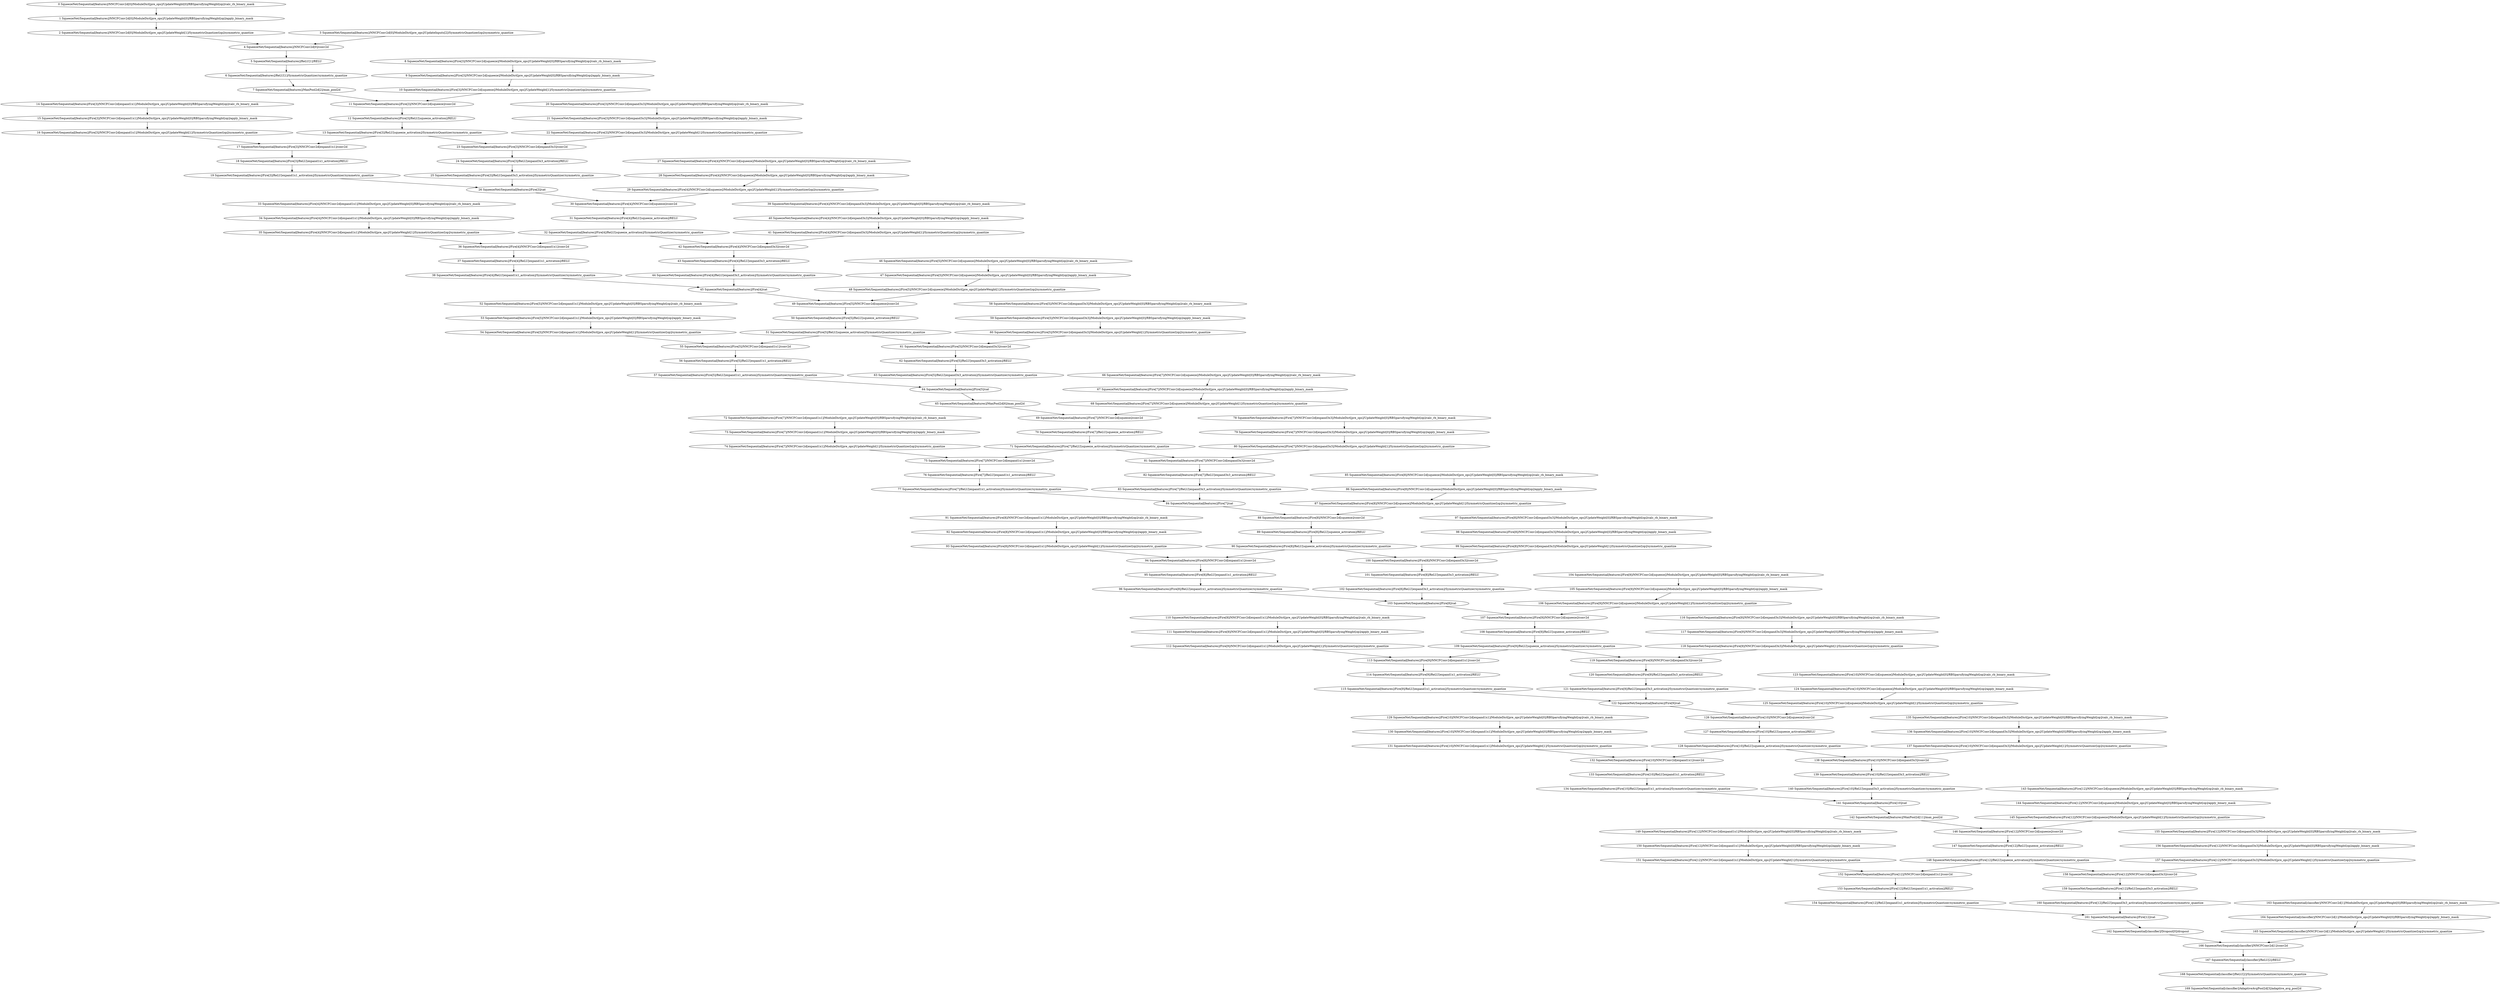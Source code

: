 strict digraph  {
"0 SqueezeNet/Sequential[features]/NNCFConv2d[0]/ModuleDict[pre_ops]/UpdateWeight[0]/RBSparsifyingWeight[op]/calc_rb_binary_mask" [id=0, scope="SqueezeNet/Sequential[features]/NNCFConv2d[0]/ModuleDict[pre_ops]/UpdateWeight[0]/RBSparsifyingWeight[op]", type=calc_rb_binary_mask];
"1 SqueezeNet/Sequential[features]/NNCFConv2d[0]/ModuleDict[pre_ops]/UpdateWeight[0]/RBSparsifyingWeight[op]/apply_binary_mask" [id=1, scope="SqueezeNet/Sequential[features]/NNCFConv2d[0]/ModuleDict[pre_ops]/UpdateWeight[0]/RBSparsifyingWeight[op]", type=apply_binary_mask];
"2 SqueezeNet/Sequential[features]/NNCFConv2d[0]/ModuleDict[pre_ops]/UpdateWeight[1]/SymmetricQuantizer[op]/symmetric_quantize" [id=2, scope="SqueezeNet/Sequential[features]/NNCFConv2d[0]/ModuleDict[pre_ops]/UpdateWeight[1]/SymmetricQuantizer[op]", type=symmetric_quantize];
"3 SqueezeNet/Sequential[features]/NNCFConv2d[0]/ModuleDict[pre_ops]/UpdateInputs[2]/SymmetricQuantizer[op]/symmetric_quantize" [id=3, scope="SqueezeNet/Sequential[features]/NNCFConv2d[0]/ModuleDict[pre_ops]/UpdateInputs[2]/SymmetricQuantizer[op]", type=symmetric_quantize];
"4 SqueezeNet/Sequential[features]/NNCFConv2d[0]/conv2d" [id=4, scope="SqueezeNet/Sequential[features]/NNCFConv2d[0]", type=conv2d];
"5 SqueezeNet/Sequential[features]/ReLU[1]/RELU" [id=5, scope="SqueezeNet/Sequential[features]/ReLU[1]", type=RELU];
"6 SqueezeNet/Sequential[features]/ReLU[1]/SymmetricQuantizer/symmetric_quantize" [id=6, scope="SqueezeNet/Sequential[features]/ReLU[1]/SymmetricQuantizer", type=symmetric_quantize];
"7 SqueezeNet/Sequential[features]/MaxPool2d[2]/max_pool2d" [id=7, scope="SqueezeNet/Sequential[features]/MaxPool2d[2]", type=max_pool2d];
"8 SqueezeNet/Sequential[features]/Fire[3]/NNCFConv2d[squeeze]/ModuleDict[pre_ops]/UpdateWeight[0]/RBSparsifyingWeight[op]/calc_rb_binary_mask" [id=8, scope="SqueezeNet/Sequential[features]/Fire[3]/NNCFConv2d[squeeze]/ModuleDict[pre_ops]/UpdateWeight[0]/RBSparsifyingWeight[op]", type=calc_rb_binary_mask];
"9 SqueezeNet/Sequential[features]/Fire[3]/NNCFConv2d[squeeze]/ModuleDict[pre_ops]/UpdateWeight[0]/RBSparsifyingWeight[op]/apply_binary_mask" [id=9, scope="SqueezeNet/Sequential[features]/Fire[3]/NNCFConv2d[squeeze]/ModuleDict[pre_ops]/UpdateWeight[0]/RBSparsifyingWeight[op]", type=apply_binary_mask];
"10 SqueezeNet/Sequential[features]/Fire[3]/NNCFConv2d[squeeze]/ModuleDict[pre_ops]/UpdateWeight[1]/SymmetricQuantizer[op]/symmetric_quantize" [id=10, scope="SqueezeNet/Sequential[features]/Fire[3]/NNCFConv2d[squeeze]/ModuleDict[pre_ops]/UpdateWeight[1]/SymmetricQuantizer[op]", type=symmetric_quantize];
"11 SqueezeNet/Sequential[features]/Fire[3]/NNCFConv2d[squeeze]/conv2d" [id=11, scope="SqueezeNet/Sequential[features]/Fire[3]/NNCFConv2d[squeeze]", type=conv2d];
"12 SqueezeNet/Sequential[features]/Fire[3]/ReLU[squeeze_activation]/RELU" [id=12, scope="SqueezeNet/Sequential[features]/Fire[3]/ReLU[squeeze_activation]", type=RELU];
"13 SqueezeNet/Sequential[features]/Fire[3]/ReLU[squeeze_activation]/SymmetricQuantizer/symmetric_quantize" [id=13, scope="SqueezeNet/Sequential[features]/Fire[3]/ReLU[squeeze_activation]/SymmetricQuantizer", type=symmetric_quantize];
"14 SqueezeNet/Sequential[features]/Fire[3]/NNCFConv2d[expand1x1]/ModuleDict[pre_ops]/UpdateWeight[0]/RBSparsifyingWeight[op]/calc_rb_binary_mask" [id=14, scope="SqueezeNet/Sequential[features]/Fire[3]/NNCFConv2d[expand1x1]/ModuleDict[pre_ops]/UpdateWeight[0]/RBSparsifyingWeight[op]", type=calc_rb_binary_mask];
"15 SqueezeNet/Sequential[features]/Fire[3]/NNCFConv2d[expand1x1]/ModuleDict[pre_ops]/UpdateWeight[0]/RBSparsifyingWeight[op]/apply_binary_mask" [id=15, scope="SqueezeNet/Sequential[features]/Fire[3]/NNCFConv2d[expand1x1]/ModuleDict[pre_ops]/UpdateWeight[0]/RBSparsifyingWeight[op]", type=apply_binary_mask];
"16 SqueezeNet/Sequential[features]/Fire[3]/NNCFConv2d[expand1x1]/ModuleDict[pre_ops]/UpdateWeight[1]/SymmetricQuantizer[op]/symmetric_quantize" [id=16, scope="SqueezeNet/Sequential[features]/Fire[3]/NNCFConv2d[expand1x1]/ModuleDict[pre_ops]/UpdateWeight[1]/SymmetricQuantizer[op]", type=symmetric_quantize];
"17 SqueezeNet/Sequential[features]/Fire[3]/NNCFConv2d[expand1x1]/conv2d" [id=17, scope="SqueezeNet/Sequential[features]/Fire[3]/NNCFConv2d[expand1x1]", type=conv2d];
"18 SqueezeNet/Sequential[features]/Fire[3]/ReLU[expand1x1_activation]/RELU" [id=18, scope="SqueezeNet/Sequential[features]/Fire[3]/ReLU[expand1x1_activation]", type=RELU];
"19 SqueezeNet/Sequential[features]/Fire[3]/ReLU[expand1x1_activation]/SymmetricQuantizer/symmetric_quantize" [id=19, scope="SqueezeNet/Sequential[features]/Fire[3]/ReLU[expand1x1_activation]/SymmetricQuantizer", type=symmetric_quantize];
"20 SqueezeNet/Sequential[features]/Fire[3]/NNCFConv2d[expand3x3]/ModuleDict[pre_ops]/UpdateWeight[0]/RBSparsifyingWeight[op]/calc_rb_binary_mask" [id=20, scope="SqueezeNet/Sequential[features]/Fire[3]/NNCFConv2d[expand3x3]/ModuleDict[pre_ops]/UpdateWeight[0]/RBSparsifyingWeight[op]", type=calc_rb_binary_mask];
"21 SqueezeNet/Sequential[features]/Fire[3]/NNCFConv2d[expand3x3]/ModuleDict[pre_ops]/UpdateWeight[0]/RBSparsifyingWeight[op]/apply_binary_mask" [id=21, scope="SqueezeNet/Sequential[features]/Fire[3]/NNCFConv2d[expand3x3]/ModuleDict[pre_ops]/UpdateWeight[0]/RBSparsifyingWeight[op]", type=apply_binary_mask];
"22 SqueezeNet/Sequential[features]/Fire[3]/NNCFConv2d[expand3x3]/ModuleDict[pre_ops]/UpdateWeight[1]/SymmetricQuantizer[op]/symmetric_quantize" [id=22, scope="SqueezeNet/Sequential[features]/Fire[3]/NNCFConv2d[expand3x3]/ModuleDict[pre_ops]/UpdateWeight[1]/SymmetricQuantizer[op]", type=symmetric_quantize];
"23 SqueezeNet/Sequential[features]/Fire[3]/NNCFConv2d[expand3x3]/conv2d" [id=23, scope="SqueezeNet/Sequential[features]/Fire[3]/NNCFConv2d[expand3x3]", type=conv2d];
"24 SqueezeNet/Sequential[features]/Fire[3]/ReLU[expand3x3_activation]/RELU" [id=24, scope="SqueezeNet/Sequential[features]/Fire[3]/ReLU[expand3x3_activation]", type=RELU];
"25 SqueezeNet/Sequential[features]/Fire[3]/ReLU[expand3x3_activation]/SymmetricQuantizer/symmetric_quantize" [id=25, scope="SqueezeNet/Sequential[features]/Fire[3]/ReLU[expand3x3_activation]/SymmetricQuantizer", type=symmetric_quantize];
"26 SqueezeNet/Sequential[features]/Fire[3]/cat" [id=26, scope="SqueezeNet/Sequential[features]/Fire[3]", type=cat];
"27 SqueezeNet/Sequential[features]/Fire[4]/NNCFConv2d[squeeze]/ModuleDict[pre_ops]/UpdateWeight[0]/RBSparsifyingWeight[op]/calc_rb_binary_mask" [id=27, scope="SqueezeNet/Sequential[features]/Fire[4]/NNCFConv2d[squeeze]/ModuleDict[pre_ops]/UpdateWeight[0]/RBSparsifyingWeight[op]", type=calc_rb_binary_mask];
"28 SqueezeNet/Sequential[features]/Fire[4]/NNCFConv2d[squeeze]/ModuleDict[pre_ops]/UpdateWeight[0]/RBSparsifyingWeight[op]/apply_binary_mask" [id=28, scope="SqueezeNet/Sequential[features]/Fire[4]/NNCFConv2d[squeeze]/ModuleDict[pre_ops]/UpdateWeight[0]/RBSparsifyingWeight[op]", type=apply_binary_mask];
"29 SqueezeNet/Sequential[features]/Fire[4]/NNCFConv2d[squeeze]/ModuleDict[pre_ops]/UpdateWeight[1]/SymmetricQuantizer[op]/symmetric_quantize" [id=29, scope="SqueezeNet/Sequential[features]/Fire[4]/NNCFConv2d[squeeze]/ModuleDict[pre_ops]/UpdateWeight[1]/SymmetricQuantizer[op]", type=symmetric_quantize];
"30 SqueezeNet/Sequential[features]/Fire[4]/NNCFConv2d[squeeze]/conv2d" [id=30, scope="SqueezeNet/Sequential[features]/Fire[4]/NNCFConv2d[squeeze]", type=conv2d];
"31 SqueezeNet/Sequential[features]/Fire[4]/ReLU[squeeze_activation]/RELU" [id=31, scope="SqueezeNet/Sequential[features]/Fire[4]/ReLU[squeeze_activation]", type=RELU];
"32 SqueezeNet/Sequential[features]/Fire[4]/ReLU[squeeze_activation]/SymmetricQuantizer/symmetric_quantize" [id=32, scope="SqueezeNet/Sequential[features]/Fire[4]/ReLU[squeeze_activation]/SymmetricQuantizer", type=symmetric_quantize];
"33 SqueezeNet/Sequential[features]/Fire[4]/NNCFConv2d[expand1x1]/ModuleDict[pre_ops]/UpdateWeight[0]/RBSparsifyingWeight[op]/calc_rb_binary_mask" [id=33, scope="SqueezeNet/Sequential[features]/Fire[4]/NNCFConv2d[expand1x1]/ModuleDict[pre_ops]/UpdateWeight[0]/RBSparsifyingWeight[op]", type=calc_rb_binary_mask];
"34 SqueezeNet/Sequential[features]/Fire[4]/NNCFConv2d[expand1x1]/ModuleDict[pre_ops]/UpdateWeight[0]/RBSparsifyingWeight[op]/apply_binary_mask" [id=34, scope="SqueezeNet/Sequential[features]/Fire[4]/NNCFConv2d[expand1x1]/ModuleDict[pre_ops]/UpdateWeight[0]/RBSparsifyingWeight[op]", type=apply_binary_mask];
"35 SqueezeNet/Sequential[features]/Fire[4]/NNCFConv2d[expand1x1]/ModuleDict[pre_ops]/UpdateWeight[1]/SymmetricQuantizer[op]/symmetric_quantize" [id=35, scope="SqueezeNet/Sequential[features]/Fire[4]/NNCFConv2d[expand1x1]/ModuleDict[pre_ops]/UpdateWeight[1]/SymmetricQuantizer[op]", type=symmetric_quantize];
"36 SqueezeNet/Sequential[features]/Fire[4]/NNCFConv2d[expand1x1]/conv2d" [id=36, scope="SqueezeNet/Sequential[features]/Fire[4]/NNCFConv2d[expand1x1]", type=conv2d];
"37 SqueezeNet/Sequential[features]/Fire[4]/ReLU[expand1x1_activation]/RELU" [id=37, scope="SqueezeNet/Sequential[features]/Fire[4]/ReLU[expand1x1_activation]", type=RELU];
"38 SqueezeNet/Sequential[features]/Fire[4]/ReLU[expand1x1_activation]/SymmetricQuantizer/symmetric_quantize" [id=38, scope="SqueezeNet/Sequential[features]/Fire[4]/ReLU[expand1x1_activation]/SymmetricQuantizer", type=symmetric_quantize];
"39 SqueezeNet/Sequential[features]/Fire[4]/NNCFConv2d[expand3x3]/ModuleDict[pre_ops]/UpdateWeight[0]/RBSparsifyingWeight[op]/calc_rb_binary_mask" [id=39, scope="SqueezeNet/Sequential[features]/Fire[4]/NNCFConv2d[expand3x3]/ModuleDict[pre_ops]/UpdateWeight[0]/RBSparsifyingWeight[op]", type=calc_rb_binary_mask];
"40 SqueezeNet/Sequential[features]/Fire[4]/NNCFConv2d[expand3x3]/ModuleDict[pre_ops]/UpdateWeight[0]/RBSparsifyingWeight[op]/apply_binary_mask" [id=40, scope="SqueezeNet/Sequential[features]/Fire[4]/NNCFConv2d[expand3x3]/ModuleDict[pre_ops]/UpdateWeight[0]/RBSparsifyingWeight[op]", type=apply_binary_mask];
"41 SqueezeNet/Sequential[features]/Fire[4]/NNCFConv2d[expand3x3]/ModuleDict[pre_ops]/UpdateWeight[1]/SymmetricQuantizer[op]/symmetric_quantize" [id=41, scope="SqueezeNet/Sequential[features]/Fire[4]/NNCFConv2d[expand3x3]/ModuleDict[pre_ops]/UpdateWeight[1]/SymmetricQuantizer[op]", type=symmetric_quantize];
"42 SqueezeNet/Sequential[features]/Fire[4]/NNCFConv2d[expand3x3]/conv2d" [id=42, scope="SqueezeNet/Sequential[features]/Fire[4]/NNCFConv2d[expand3x3]", type=conv2d];
"43 SqueezeNet/Sequential[features]/Fire[4]/ReLU[expand3x3_activation]/RELU" [id=43, scope="SqueezeNet/Sequential[features]/Fire[4]/ReLU[expand3x3_activation]", type=RELU];
"44 SqueezeNet/Sequential[features]/Fire[4]/ReLU[expand3x3_activation]/SymmetricQuantizer/symmetric_quantize" [id=44, scope="SqueezeNet/Sequential[features]/Fire[4]/ReLU[expand3x3_activation]/SymmetricQuantizer", type=symmetric_quantize];
"45 SqueezeNet/Sequential[features]/Fire[4]/cat" [id=45, scope="SqueezeNet/Sequential[features]/Fire[4]", type=cat];
"46 SqueezeNet/Sequential[features]/Fire[5]/NNCFConv2d[squeeze]/ModuleDict[pre_ops]/UpdateWeight[0]/RBSparsifyingWeight[op]/calc_rb_binary_mask" [id=46, scope="SqueezeNet/Sequential[features]/Fire[5]/NNCFConv2d[squeeze]/ModuleDict[pre_ops]/UpdateWeight[0]/RBSparsifyingWeight[op]", type=calc_rb_binary_mask];
"47 SqueezeNet/Sequential[features]/Fire[5]/NNCFConv2d[squeeze]/ModuleDict[pre_ops]/UpdateWeight[0]/RBSparsifyingWeight[op]/apply_binary_mask" [id=47, scope="SqueezeNet/Sequential[features]/Fire[5]/NNCFConv2d[squeeze]/ModuleDict[pre_ops]/UpdateWeight[0]/RBSparsifyingWeight[op]", type=apply_binary_mask];
"48 SqueezeNet/Sequential[features]/Fire[5]/NNCFConv2d[squeeze]/ModuleDict[pre_ops]/UpdateWeight[1]/SymmetricQuantizer[op]/symmetric_quantize" [id=48, scope="SqueezeNet/Sequential[features]/Fire[5]/NNCFConv2d[squeeze]/ModuleDict[pre_ops]/UpdateWeight[1]/SymmetricQuantizer[op]", type=symmetric_quantize];
"49 SqueezeNet/Sequential[features]/Fire[5]/NNCFConv2d[squeeze]/conv2d" [id=49, scope="SqueezeNet/Sequential[features]/Fire[5]/NNCFConv2d[squeeze]", type=conv2d];
"50 SqueezeNet/Sequential[features]/Fire[5]/ReLU[squeeze_activation]/RELU" [id=50, scope="SqueezeNet/Sequential[features]/Fire[5]/ReLU[squeeze_activation]", type=RELU];
"51 SqueezeNet/Sequential[features]/Fire[5]/ReLU[squeeze_activation]/SymmetricQuantizer/symmetric_quantize" [id=51, scope="SqueezeNet/Sequential[features]/Fire[5]/ReLU[squeeze_activation]/SymmetricQuantizer", type=symmetric_quantize];
"52 SqueezeNet/Sequential[features]/Fire[5]/NNCFConv2d[expand1x1]/ModuleDict[pre_ops]/UpdateWeight[0]/RBSparsifyingWeight[op]/calc_rb_binary_mask" [id=52, scope="SqueezeNet/Sequential[features]/Fire[5]/NNCFConv2d[expand1x1]/ModuleDict[pre_ops]/UpdateWeight[0]/RBSparsifyingWeight[op]", type=calc_rb_binary_mask];
"53 SqueezeNet/Sequential[features]/Fire[5]/NNCFConv2d[expand1x1]/ModuleDict[pre_ops]/UpdateWeight[0]/RBSparsifyingWeight[op]/apply_binary_mask" [id=53, scope="SqueezeNet/Sequential[features]/Fire[5]/NNCFConv2d[expand1x1]/ModuleDict[pre_ops]/UpdateWeight[0]/RBSparsifyingWeight[op]", type=apply_binary_mask];
"54 SqueezeNet/Sequential[features]/Fire[5]/NNCFConv2d[expand1x1]/ModuleDict[pre_ops]/UpdateWeight[1]/SymmetricQuantizer[op]/symmetric_quantize" [id=54, scope="SqueezeNet/Sequential[features]/Fire[5]/NNCFConv2d[expand1x1]/ModuleDict[pre_ops]/UpdateWeight[1]/SymmetricQuantizer[op]", type=symmetric_quantize];
"55 SqueezeNet/Sequential[features]/Fire[5]/NNCFConv2d[expand1x1]/conv2d" [id=55, scope="SqueezeNet/Sequential[features]/Fire[5]/NNCFConv2d[expand1x1]", type=conv2d];
"56 SqueezeNet/Sequential[features]/Fire[5]/ReLU[expand1x1_activation]/RELU" [id=56, scope="SqueezeNet/Sequential[features]/Fire[5]/ReLU[expand1x1_activation]", type=RELU];
"57 SqueezeNet/Sequential[features]/Fire[5]/ReLU[expand1x1_activation]/SymmetricQuantizer/symmetric_quantize" [id=57, scope="SqueezeNet/Sequential[features]/Fire[5]/ReLU[expand1x1_activation]/SymmetricQuantizer", type=symmetric_quantize];
"58 SqueezeNet/Sequential[features]/Fire[5]/NNCFConv2d[expand3x3]/ModuleDict[pre_ops]/UpdateWeight[0]/RBSparsifyingWeight[op]/calc_rb_binary_mask" [id=58, scope="SqueezeNet/Sequential[features]/Fire[5]/NNCFConv2d[expand3x3]/ModuleDict[pre_ops]/UpdateWeight[0]/RBSparsifyingWeight[op]", type=calc_rb_binary_mask];
"59 SqueezeNet/Sequential[features]/Fire[5]/NNCFConv2d[expand3x3]/ModuleDict[pre_ops]/UpdateWeight[0]/RBSparsifyingWeight[op]/apply_binary_mask" [id=59, scope="SqueezeNet/Sequential[features]/Fire[5]/NNCFConv2d[expand3x3]/ModuleDict[pre_ops]/UpdateWeight[0]/RBSparsifyingWeight[op]", type=apply_binary_mask];
"60 SqueezeNet/Sequential[features]/Fire[5]/NNCFConv2d[expand3x3]/ModuleDict[pre_ops]/UpdateWeight[1]/SymmetricQuantizer[op]/symmetric_quantize" [id=60, scope="SqueezeNet/Sequential[features]/Fire[5]/NNCFConv2d[expand3x3]/ModuleDict[pre_ops]/UpdateWeight[1]/SymmetricQuantizer[op]", type=symmetric_quantize];
"61 SqueezeNet/Sequential[features]/Fire[5]/NNCFConv2d[expand3x3]/conv2d" [id=61, scope="SqueezeNet/Sequential[features]/Fire[5]/NNCFConv2d[expand3x3]", type=conv2d];
"62 SqueezeNet/Sequential[features]/Fire[5]/ReLU[expand3x3_activation]/RELU" [id=62, scope="SqueezeNet/Sequential[features]/Fire[5]/ReLU[expand3x3_activation]", type=RELU];
"63 SqueezeNet/Sequential[features]/Fire[5]/ReLU[expand3x3_activation]/SymmetricQuantizer/symmetric_quantize" [id=63, scope="SqueezeNet/Sequential[features]/Fire[5]/ReLU[expand3x3_activation]/SymmetricQuantizer", type=symmetric_quantize];
"64 SqueezeNet/Sequential[features]/Fire[5]/cat" [id=64, scope="SqueezeNet/Sequential[features]/Fire[5]", type=cat];
"65 SqueezeNet/Sequential[features]/MaxPool2d[6]/max_pool2d" [id=65, scope="SqueezeNet/Sequential[features]/MaxPool2d[6]", type=max_pool2d];
"66 SqueezeNet/Sequential[features]/Fire[7]/NNCFConv2d[squeeze]/ModuleDict[pre_ops]/UpdateWeight[0]/RBSparsifyingWeight[op]/calc_rb_binary_mask" [id=66, scope="SqueezeNet/Sequential[features]/Fire[7]/NNCFConv2d[squeeze]/ModuleDict[pre_ops]/UpdateWeight[0]/RBSparsifyingWeight[op]", type=calc_rb_binary_mask];
"67 SqueezeNet/Sequential[features]/Fire[7]/NNCFConv2d[squeeze]/ModuleDict[pre_ops]/UpdateWeight[0]/RBSparsifyingWeight[op]/apply_binary_mask" [id=67, scope="SqueezeNet/Sequential[features]/Fire[7]/NNCFConv2d[squeeze]/ModuleDict[pre_ops]/UpdateWeight[0]/RBSparsifyingWeight[op]", type=apply_binary_mask];
"68 SqueezeNet/Sequential[features]/Fire[7]/NNCFConv2d[squeeze]/ModuleDict[pre_ops]/UpdateWeight[1]/SymmetricQuantizer[op]/symmetric_quantize" [id=68, scope="SqueezeNet/Sequential[features]/Fire[7]/NNCFConv2d[squeeze]/ModuleDict[pre_ops]/UpdateWeight[1]/SymmetricQuantizer[op]", type=symmetric_quantize];
"69 SqueezeNet/Sequential[features]/Fire[7]/NNCFConv2d[squeeze]/conv2d" [id=69, scope="SqueezeNet/Sequential[features]/Fire[7]/NNCFConv2d[squeeze]", type=conv2d];
"70 SqueezeNet/Sequential[features]/Fire[7]/ReLU[squeeze_activation]/RELU" [id=70, scope="SqueezeNet/Sequential[features]/Fire[7]/ReLU[squeeze_activation]", type=RELU];
"71 SqueezeNet/Sequential[features]/Fire[7]/ReLU[squeeze_activation]/SymmetricQuantizer/symmetric_quantize" [id=71, scope="SqueezeNet/Sequential[features]/Fire[7]/ReLU[squeeze_activation]/SymmetricQuantizer", type=symmetric_quantize];
"72 SqueezeNet/Sequential[features]/Fire[7]/NNCFConv2d[expand1x1]/ModuleDict[pre_ops]/UpdateWeight[0]/RBSparsifyingWeight[op]/calc_rb_binary_mask" [id=72, scope="SqueezeNet/Sequential[features]/Fire[7]/NNCFConv2d[expand1x1]/ModuleDict[pre_ops]/UpdateWeight[0]/RBSparsifyingWeight[op]", type=calc_rb_binary_mask];
"73 SqueezeNet/Sequential[features]/Fire[7]/NNCFConv2d[expand1x1]/ModuleDict[pre_ops]/UpdateWeight[0]/RBSparsifyingWeight[op]/apply_binary_mask" [id=73, scope="SqueezeNet/Sequential[features]/Fire[7]/NNCFConv2d[expand1x1]/ModuleDict[pre_ops]/UpdateWeight[0]/RBSparsifyingWeight[op]", type=apply_binary_mask];
"74 SqueezeNet/Sequential[features]/Fire[7]/NNCFConv2d[expand1x1]/ModuleDict[pre_ops]/UpdateWeight[1]/SymmetricQuantizer[op]/symmetric_quantize" [id=74, scope="SqueezeNet/Sequential[features]/Fire[7]/NNCFConv2d[expand1x1]/ModuleDict[pre_ops]/UpdateWeight[1]/SymmetricQuantizer[op]", type=symmetric_quantize];
"75 SqueezeNet/Sequential[features]/Fire[7]/NNCFConv2d[expand1x1]/conv2d" [id=75, scope="SqueezeNet/Sequential[features]/Fire[7]/NNCFConv2d[expand1x1]", type=conv2d];
"76 SqueezeNet/Sequential[features]/Fire[7]/ReLU[expand1x1_activation]/RELU" [id=76, scope="SqueezeNet/Sequential[features]/Fire[7]/ReLU[expand1x1_activation]", type=RELU];
"77 SqueezeNet/Sequential[features]/Fire[7]/ReLU[expand1x1_activation]/SymmetricQuantizer/symmetric_quantize" [id=77, scope="SqueezeNet/Sequential[features]/Fire[7]/ReLU[expand1x1_activation]/SymmetricQuantizer", type=symmetric_quantize];
"78 SqueezeNet/Sequential[features]/Fire[7]/NNCFConv2d[expand3x3]/ModuleDict[pre_ops]/UpdateWeight[0]/RBSparsifyingWeight[op]/calc_rb_binary_mask" [id=78, scope="SqueezeNet/Sequential[features]/Fire[7]/NNCFConv2d[expand3x3]/ModuleDict[pre_ops]/UpdateWeight[0]/RBSparsifyingWeight[op]", type=calc_rb_binary_mask];
"79 SqueezeNet/Sequential[features]/Fire[7]/NNCFConv2d[expand3x3]/ModuleDict[pre_ops]/UpdateWeight[0]/RBSparsifyingWeight[op]/apply_binary_mask" [id=79, scope="SqueezeNet/Sequential[features]/Fire[7]/NNCFConv2d[expand3x3]/ModuleDict[pre_ops]/UpdateWeight[0]/RBSparsifyingWeight[op]", type=apply_binary_mask];
"80 SqueezeNet/Sequential[features]/Fire[7]/NNCFConv2d[expand3x3]/ModuleDict[pre_ops]/UpdateWeight[1]/SymmetricQuantizer[op]/symmetric_quantize" [id=80, scope="SqueezeNet/Sequential[features]/Fire[7]/NNCFConv2d[expand3x3]/ModuleDict[pre_ops]/UpdateWeight[1]/SymmetricQuantizer[op]", type=symmetric_quantize];
"81 SqueezeNet/Sequential[features]/Fire[7]/NNCFConv2d[expand3x3]/conv2d" [id=81, scope="SqueezeNet/Sequential[features]/Fire[7]/NNCFConv2d[expand3x3]", type=conv2d];
"82 SqueezeNet/Sequential[features]/Fire[7]/ReLU[expand3x3_activation]/RELU" [id=82, scope="SqueezeNet/Sequential[features]/Fire[7]/ReLU[expand3x3_activation]", type=RELU];
"83 SqueezeNet/Sequential[features]/Fire[7]/ReLU[expand3x3_activation]/SymmetricQuantizer/symmetric_quantize" [id=83, scope="SqueezeNet/Sequential[features]/Fire[7]/ReLU[expand3x3_activation]/SymmetricQuantizer", type=symmetric_quantize];
"84 SqueezeNet/Sequential[features]/Fire[7]/cat" [id=84, scope="SqueezeNet/Sequential[features]/Fire[7]", type=cat];
"85 SqueezeNet/Sequential[features]/Fire[8]/NNCFConv2d[squeeze]/ModuleDict[pre_ops]/UpdateWeight[0]/RBSparsifyingWeight[op]/calc_rb_binary_mask" [id=85, scope="SqueezeNet/Sequential[features]/Fire[8]/NNCFConv2d[squeeze]/ModuleDict[pre_ops]/UpdateWeight[0]/RBSparsifyingWeight[op]", type=calc_rb_binary_mask];
"86 SqueezeNet/Sequential[features]/Fire[8]/NNCFConv2d[squeeze]/ModuleDict[pre_ops]/UpdateWeight[0]/RBSparsifyingWeight[op]/apply_binary_mask" [id=86, scope="SqueezeNet/Sequential[features]/Fire[8]/NNCFConv2d[squeeze]/ModuleDict[pre_ops]/UpdateWeight[0]/RBSparsifyingWeight[op]", type=apply_binary_mask];
"87 SqueezeNet/Sequential[features]/Fire[8]/NNCFConv2d[squeeze]/ModuleDict[pre_ops]/UpdateWeight[1]/SymmetricQuantizer[op]/symmetric_quantize" [id=87, scope="SqueezeNet/Sequential[features]/Fire[8]/NNCFConv2d[squeeze]/ModuleDict[pre_ops]/UpdateWeight[1]/SymmetricQuantizer[op]", type=symmetric_quantize];
"88 SqueezeNet/Sequential[features]/Fire[8]/NNCFConv2d[squeeze]/conv2d" [id=88, scope="SqueezeNet/Sequential[features]/Fire[8]/NNCFConv2d[squeeze]", type=conv2d];
"89 SqueezeNet/Sequential[features]/Fire[8]/ReLU[squeeze_activation]/RELU" [id=89, scope="SqueezeNet/Sequential[features]/Fire[8]/ReLU[squeeze_activation]", type=RELU];
"90 SqueezeNet/Sequential[features]/Fire[8]/ReLU[squeeze_activation]/SymmetricQuantizer/symmetric_quantize" [id=90, scope="SqueezeNet/Sequential[features]/Fire[8]/ReLU[squeeze_activation]/SymmetricQuantizer", type=symmetric_quantize];
"91 SqueezeNet/Sequential[features]/Fire[8]/NNCFConv2d[expand1x1]/ModuleDict[pre_ops]/UpdateWeight[0]/RBSparsifyingWeight[op]/calc_rb_binary_mask" [id=91, scope="SqueezeNet/Sequential[features]/Fire[8]/NNCFConv2d[expand1x1]/ModuleDict[pre_ops]/UpdateWeight[0]/RBSparsifyingWeight[op]", type=calc_rb_binary_mask];
"92 SqueezeNet/Sequential[features]/Fire[8]/NNCFConv2d[expand1x1]/ModuleDict[pre_ops]/UpdateWeight[0]/RBSparsifyingWeight[op]/apply_binary_mask" [id=92, scope="SqueezeNet/Sequential[features]/Fire[8]/NNCFConv2d[expand1x1]/ModuleDict[pre_ops]/UpdateWeight[0]/RBSparsifyingWeight[op]", type=apply_binary_mask];
"93 SqueezeNet/Sequential[features]/Fire[8]/NNCFConv2d[expand1x1]/ModuleDict[pre_ops]/UpdateWeight[1]/SymmetricQuantizer[op]/symmetric_quantize" [id=93, scope="SqueezeNet/Sequential[features]/Fire[8]/NNCFConv2d[expand1x1]/ModuleDict[pre_ops]/UpdateWeight[1]/SymmetricQuantizer[op]", type=symmetric_quantize];
"94 SqueezeNet/Sequential[features]/Fire[8]/NNCFConv2d[expand1x1]/conv2d" [id=94, scope="SqueezeNet/Sequential[features]/Fire[8]/NNCFConv2d[expand1x1]", type=conv2d];
"95 SqueezeNet/Sequential[features]/Fire[8]/ReLU[expand1x1_activation]/RELU" [id=95, scope="SqueezeNet/Sequential[features]/Fire[8]/ReLU[expand1x1_activation]", type=RELU];
"96 SqueezeNet/Sequential[features]/Fire[8]/ReLU[expand1x1_activation]/SymmetricQuantizer/symmetric_quantize" [id=96, scope="SqueezeNet/Sequential[features]/Fire[8]/ReLU[expand1x1_activation]/SymmetricQuantizer", type=symmetric_quantize];
"97 SqueezeNet/Sequential[features]/Fire[8]/NNCFConv2d[expand3x3]/ModuleDict[pre_ops]/UpdateWeight[0]/RBSparsifyingWeight[op]/calc_rb_binary_mask" [id=97, scope="SqueezeNet/Sequential[features]/Fire[8]/NNCFConv2d[expand3x3]/ModuleDict[pre_ops]/UpdateWeight[0]/RBSparsifyingWeight[op]", type=calc_rb_binary_mask];
"98 SqueezeNet/Sequential[features]/Fire[8]/NNCFConv2d[expand3x3]/ModuleDict[pre_ops]/UpdateWeight[0]/RBSparsifyingWeight[op]/apply_binary_mask" [id=98, scope="SqueezeNet/Sequential[features]/Fire[8]/NNCFConv2d[expand3x3]/ModuleDict[pre_ops]/UpdateWeight[0]/RBSparsifyingWeight[op]", type=apply_binary_mask];
"99 SqueezeNet/Sequential[features]/Fire[8]/NNCFConv2d[expand3x3]/ModuleDict[pre_ops]/UpdateWeight[1]/SymmetricQuantizer[op]/symmetric_quantize" [id=99, scope="SqueezeNet/Sequential[features]/Fire[8]/NNCFConv2d[expand3x3]/ModuleDict[pre_ops]/UpdateWeight[1]/SymmetricQuantizer[op]", type=symmetric_quantize];
"100 SqueezeNet/Sequential[features]/Fire[8]/NNCFConv2d[expand3x3]/conv2d" [id=100, scope="SqueezeNet/Sequential[features]/Fire[8]/NNCFConv2d[expand3x3]", type=conv2d];
"101 SqueezeNet/Sequential[features]/Fire[8]/ReLU[expand3x3_activation]/RELU" [id=101, scope="SqueezeNet/Sequential[features]/Fire[8]/ReLU[expand3x3_activation]", type=RELU];
"102 SqueezeNet/Sequential[features]/Fire[8]/ReLU[expand3x3_activation]/SymmetricQuantizer/symmetric_quantize" [id=102, scope="SqueezeNet/Sequential[features]/Fire[8]/ReLU[expand3x3_activation]/SymmetricQuantizer", type=symmetric_quantize];
"103 SqueezeNet/Sequential[features]/Fire[8]/cat" [id=103, scope="SqueezeNet/Sequential[features]/Fire[8]", type=cat];
"104 SqueezeNet/Sequential[features]/Fire[9]/NNCFConv2d[squeeze]/ModuleDict[pre_ops]/UpdateWeight[0]/RBSparsifyingWeight[op]/calc_rb_binary_mask" [id=104, scope="SqueezeNet/Sequential[features]/Fire[9]/NNCFConv2d[squeeze]/ModuleDict[pre_ops]/UpdateWeight[0]/RBSparsifyingWeight[op]", type=calc_rb_binary_mask];
"105 SqueezeNet/Sequential[features]/Fire[9]/NNCFConv2d[squeeze]/ModuleDict[pre_ops]/UpdateWeight[0]/RBSparsifyingWeight[op]/apply_binary_mask" [id=105, scope="SqueezeNet/Sequential[features]/Fire[9]/NNCFConv2d[squeeze]/ModuleDict[pre_ops]/UpdateWeight[0]/RBSparsifyingWeight[op]", type=apply_binary_mask];
"106 SqueezeNet/Sequential[features]/Fire[9]/NNCFConv2d[squeeze]/ModuleDict[pre_ops]/UpdateWeight[1]/SymmetricQuantizer[op]/symmetric_quantize" [id=106, scope="SqueezeNet/Sequential[features]/Fire[9]/NNCFConv2d[squeeze]/ModuleDict[pre_ops]/UpdateWeight[1]/SymmetricQuantizer[op]", type=symmetric_quantize];
"107 SqueezeNet/Sequential[features]/Fire[9]/NNCFConv2d[squeeze]/conv2d" [id=107, scope="SqueezeNet/Sequential[features]/Fire[9]/NNCFConv2d[squeeze]", type=conv2d];
"108 SqueezeNet/Sequential[features]/Fire[9]/ReLU[squeeze_activation]/RELU" [id=108, scope="SqueezeNet/Sequential[features]/Fire[9]/ReLU[squeeze_activation]", type=RELU];
"109 SqueezeNet/Sequential[features]/Fire[9]/ReLU[squeeze_activation]/SymmetricQuantizer/symmetric_quantize" [id=109, scope="SqueezeNet/Sequential[features]/Fire[9]/ReLU[squeeze_activation]/SymmetricQuantizer", type=symmetric_quantize];
"110 SqueezeNet/Sequential[features]/Fire[9]/NNCFConv2d[expand1x1]/ModuleDict[pre_ops]/UpdateWeight[0]/RBSparsifyingWeight[op]/calc_rb_binary_mask" [id=110, scope="SqueezeNet/Sequential[features]/Fire[9]/NNCFConv2d[expand1x1]/ModuleDict[pre_ops]/UpdateWeight[0]/RBSparsifyingWeight[op]", type=calc_rb_binary_mask];
"111 SqueezeNet/Sequential[features]/Fire[9]/NNCFConv2d[expand1x1]/ModuleDict[pre_ops]/UpdateWeight[0]/RBSparsifyingWeight[op]/apply_binary_mask" [id=111, scope="SqueezeNet/Sequential[features]/Fire[9]/NNCFConv2d[expand1x1]/ModuleDict[pre_ops]/UpdateWeight[0]/RBSparsifyingWeight[op]", type=apply_binary_mask];
"112 SqueezeNet/Sequential[features]/Fire[9]/NNCFConv2d[expand1x1]/ModuleDict[pre_ops]/UpdateWeight[1]/SymmetricQuantizer[op]/symmetric_quantize" [id=112, scope="SqueezeNet/Sequential[features]/Fire[9]/NNCFConv2d[expand1x1]/ModuleDict[pre_ops]/UpdateWeight[1]/SymmetricQuantizer[op]", type=symmetric_quantize];
"113 SqueezeNet/Sequential[features]/Fire[9]/NNCFConv2d[expand1x1]/conv2d" [id=113, scope="SqueezeNet/Sequential[features]/Fire[9]/NNCFConv2d[expand1x1]", type=conv2d];
"114 SqueezeNet/Sequential[features]/Fire[9]/ReLU[expand1x1_activation]/RELU" [id=114, scope="SqueezeNet/Sequential[features]/Fire[9]/ReLU[expand1x1_activation]", type=RELU];
"115 SqueezeNet/Sequential[features]/Fire[9]/ReLU[expand1x1_activation]/SymmetricQuantizer/symmetric_quantize" [id=115, scope="SqueezeNet/Sequential[features]/Fire[9]/ReLU[expand1x1_activation]/SymmetricQuantizer", type=symmetric_quantize];
"116 SqueezeNet/Sequential[features]/Fire[9]/NNCFConv2d[expand3x3]/ModuleDict[pre_ops]/UpdateWeight[0]/RBSparsifyingWeight[op]/calc_rb_binary_mask" [id=116, scope="SqueezeNet/Sequential[features]/Fire[9]/NNCFConv2d[expand3x3]/ModuleDict[pre_ops]/UpdateWeight[0]/RBSparsifyingWeight[op]", type=calc_rb_binary_mask];
"117 SqueezeNet/Sequential[features]/Fire[9]/NNCFConv2d[expand3x3]/ModuleDict[pre_ops]/UpdateWeight[0]/RBSparsifyingWeight[op]/apply_binary_mask" [id=117, scope="SqueezeNet/Sequential[features]/Fire[9]/NNCFConv2d[expand3x3]/ModuleDict[pre_ops]/UpdateWeight[0]/RBSparsifyingWeight[op]", type=apply_binary_mask];
"118 SqueezeNet/Sequential[features]/Fire[9]/NNCFConv2d[expand3x3]/ModuleDict[pre_ops]/UpdateWeight[1]/SymmetricQuantizer[op]/symmetric_quantize" [id=118, scope="SqueezeNet/Sequential[features]/Fire[9]/NNCFConv2d[expand3x3]/ModuleDict[pre_ops]/UpdateWeight[1]/SymmetricQuantizer[op]", type=symmetric_quantize];
"119 SqueezeNet/Sequential[features]/Fire[9]/NNCFConv2d[expand3x3]/conv2d" [id=119, scope="SqueezeNet/Sequential[features]/Fire[9]/NNCFConv2d[expand3x3]", type=conv2d];
"120 SqueezeNet/Sequential[features]/Fire[9]/ReLU[expand3x3_activation]/RELU" [id=120, scope="SqueezeNet/Sequential[features]/Fire[9]/ReLU[expand3x3_activation]", type=RELU];
"121 SqueezeNet/Sequential[features]/Fire[9]/ReLU[expand3x3_activation]/SymmetricQuantizer/symmetric_quantize" [id=121, scope="SqueezeNet/Sequential[features]/Fire[9]/ReLU[expand3x3_activation]/SymmetricQuantizer", type=symmetric_quantize];
"122 SqueezeNet/Sequential[features]/Fire[9]/cat" [id=122, scope="SqueezeNet/Sequential[features]/Fire[9]", type=cat];
"123 SqueezeNet/Sequential[features]/Fire[10]/NNCFConv2d[squeeze]/ModuleDict[pre_ops]/UpdateWeight[0]/RBSparsifyingWeight[op]/calc_rb_binary_mask" [id=123, scope="SqueezeNet/Sequential[features]/Fire[10]/NNCFConv2d[squeeze]/ModuleDict[pre_ops]/UpdateWeight[0]/RBSparsifyingWeight[op]", type=calc_rb_binary_mask];
"124 SqueezeNet/Sequential[features]/Fire[10]/NNCFConv2d[squeeze]/ModuleDict[pre_ops]/UpdateWeight[0]/RBSparsifyingWeight[op]/apply_binary_mask" [id=124, scope="SqueezeNet/Sequential[features]/Fire[10]/NNCFConv2d[squeeze]/ModuleDict[pre_ops]/UpdateWeight[0]/RBSparsifyingWeight[op]", type=apply_binary_mask];
"125 SqueezeNet/Sequential[features]/Fire[10]/NNCFConv2d[squeeze]/ModuleDict[pre_ops]/UpdateWeight[1]/SymmetricQuantizer[op]/symmetric_quantize" [id=125, scope="SqueezeNet/Sequential[features]/Fire[10]/NNCFConv2d[squeeze]/ModuleDict[pre_ops]/UpdateWeight[1]/SymmetricQuantizer[op]", type=symmetric_quantize];
"126 SqueezeNet/Sequential[features]/Fire[10]/NNCFConv2d[squeeze]/conv2d" [id=126, scope="SqueezeNet/Sequential[features]/Fire[10]/NNCFConv2d[squeeze]", type=conv2d];
"127 SqueezeNet/Sequential[features]/Fire[10]/ReLU[squeeze_activation]/RELU" [id=127, scope="SqueezeNet/Sequential[features]/Fire[10]/ReLU[squeeze_activation]", type=RELU];
"128 SqueezeNet/Sequential[features]/Fire[10]/ReLU[squeeze_activation]/SymmetricQuantizer/symmetric_quantize" [id=128, scope="SqueezeNet/Sequential[features]/Fire[10]/ReLU[squeeze_activation]/SymmetricQuantizer", type=symmetric_quantize];
"129 SqueezeNet/Sequential[features]/Fire[10]/NNCFConv2d[expand1x1]/ModuleDict[pre_ops]/UpdateWeight[0]/RBSparsifyingWeight[op]/calc_rb_binary_mask" [id=129, scope="SqueezeNet/Sequential[features]/Fire[10]/NNCFConv2d[expand1x1]/ModuleDict[pre_ops]/UpdateWeight[0]/RBSparsifyingWeight[op]", type=calc_rb_binary_mask];
"130 SqueezeNet/Sequential[features]/Fire[10]/NNCFConv2d[expand1x1]/ModuleDict[pre_ops]/UpdateWeight[0]/RBSparsifyingWeight[op]/apply_binary_mask" [id=130, scope="SqueezeNet/Sequential[features]/Fire[10]/NNCFConv2d[expand1x1]/ModuleDict[pre_ops]/UpdateWeight[0]/RBSparsifyingWeight[op]", type=apply_binary_mask];
"131 SqueezeNet/Sequential[features]/Fire[10]/NNCFConv2d[expand1x1]/ModuleDict[pre_ops]/UpdateWeight[1]/SymmetricQuantizer[op]/symmetric_quantize" [id=131, scope="SqueezeNet/Sequential[features]/Fire[10]/NNCFConv2d[expand1x1]/ModuleDict[pre_ops]/UpdateWeight[1]/SymmetricQuantizer[op]", type=symmetric_quantize];
"132 SqueezeNet/Sequential[features]/Fire[10]/NNCFConv2d[expand1x1]/conv2d" [id=132, scope="SqueezeNet/Sequential[features]/Fire[10]/NNCFConv2d[expand1x1]", type=conv2d];
"133 SqueezeNet/Sequential[features]/Fire[10]/ReLU[expand1x1_activation]/RELU" [id=133, scope="SqueezeNet/Sequential[features]/Fire[10]/ReLU[expand1x1_activation]", type=RELU];
"134 SqueezeNet/Sequential[features]/Fire[10]/ReLU[expand1x1_activation]/SymmetricQuantizer/symmetric_quantize" [id=134, scope="SqueezeNet/Sequential[features]/Fire[10]/ReLU[expand1x1_activation]/SymmetricQuantizer", type=symmetric_quantize];
"135 SqueezeNet/Sequential[features]/Fire[10]/NNCFConv2d[expand3x3]/ModuleDict[pre_ops]/UpdateWeight[0]/RBSparsifyingWeight[op]/calc_rb_binary_mask" [id=135, scope="SqueezeNet/Sequential[features]/Fire[10]/NNCFConv2d[expand3x3]/ModuleDict[pre_ops]/UpdateWeight[0]/RBSparsifyingWeight[op]", type=calc_rb_binary_mask];
"136 SqueezeNet/Sequential[features]/Fire[10]/NNCFConv2d[expand3x3]/ModuleDict[pre_ops]/UpdateWeight[0]/RBSparsifyingWeight[op]/apply_binary_mask" [id=136, scope="SqueezeNet/Sequential[features]/Fire[10]/NNCFConv2d[expand3x3]/ModuleDict[pre_ops]/UpdateWeight[0]/RBSparsifyingWeight[op]", type=apply_binary_mask];
"137 SqueezeNet/Sequential[features]/Fire[10]/NNCFConv2d[expand3x3]/ModuleDict[pre_ops]/UpdateWeight[1]/SymmetricQuantizer[op]/symmetric_quantize" [id=137, scope="SqueezeNet/Sequential[features]/Fire[10]/NNCFConv2d[expand3x3]/ModuleDict[pre_ops]/UpdateWeight[1]/SymmetricQuantizer[op]", type=symmetric_quantize];
"138 SqueezeNet/Sequential[features]/Fire[10]/NNCFConv2d[expand3x3]/conv2d" [id=138, scope="SqueezeNet/Sequential[features]/Fire[10]/NNCFConv2d[expand3x3]", type=conv2d];
"139 SqueezeNet/Sequential[features]/Fire[10]/ReLU[expand3x3_activation]/RELU" [id=139, scope="SqueezeNet/Sequential[features]/Fire[10]/ReLU[expand3x3_activation]", type=RELU];
"140 SqueezeNet/Sequential[features]/Fire[10]/ReLU[expand3x3_activation]/SymmetricQuantizer/symmetric_quantize" [id=140, scope="SqueezeNet/Sequential[features]/Fire[10]/ReLU[expand3x3_activation]/SymmetricQuantizer", type=symmetric_quantize];
"141 SqueezeNet/Sequential[features]/Fire[10]/cat" [id=141, scope="SqueezeNet/Sequential[features]/Fire[10]", type=cat];
"142 SqueezeNet/Sequential[features]/MaxPool2d[11]/max_pool2d" [id=142, scope="SqueezeNet/Sequential[features]/MaxPool2d[11]", type=max_pool2d];
"143 SqueezeNet/Sequential[features]/Fire[12]/NNCFConv2d[squeeze]/ModuleDict[pre_ops]/UpdateWeight[0]/RBSparsifyingWeight[op]/calc_rb_binary_mask" [id=143, scope="SqueezeNet/Sequential[features]/Fire[12]/NNCFConv2d[squeeze]/ModuleDict[pre_ops]/UpdateWeight[0]/RBSparsifyingWeight[op]", type=calc_rb_binary_mask];
"144 SqueezeNet/Sequential[features]/Fire[12]/NNCFConv2d[squeeze]/ModuleDict[pre_ops]/UpdateWeight[0]/RBSparsifyingWeight[op]/apply_binary_mask" [id=144, scope="SqueezeNet/Sequential[features]/Fire[12]/NNCFConv2d[squeeze]/ModuleDict[pre_ops]/UpdateWeight[0]/RBSparsifyingWeight[op]", type=apply_binary_mask];
"145 SqueezeNet/Sequential[features]/Fire[12]/NNCFConv2d[squeeze]/ModuleDict[pre_ops]/UpdateWeight[1]/SymmetricQuantizer[op]/symmetric_quantize" [id=145, scope="SqueezeNet/Sequential[features]/Fire[12]/NNCFConv2d[squeeze]/ModuleDict[pre_ops]/UpdateWeight[1]/SymmetricQuantizer[op]", type=symmetric_quantize];
"146 SqueezeNet/Sequential[features]/Fire[12]/NNCFConv2d[squeeze]/conv2d" [id=146, scope="SqueezeNet/Sequential[features]/Fire[12]/NNCFConv2d[squeeze]", type=conv2d];
"147 SqueezeNet/Sequential[features]/Fire[12]/ReLU[squeeze_activation]/RELU" [id=147, scope="SqueezeNet/Sequential[features]/Fire[12]/ReLU[squeeze_activation]", type=RELU];
"148 SqueezeNet/Sequential[features]/Fire[12]/ReLU[squeeze_activation]/SymmetricQuantizer/symmetric_quantize" [id=148, scope="SqueezeNet/Sequential[features]/Fire[12]/ReLU[squeeze_activation]/SymmetricQuantizer", type=symmetric_quantize];
"149 SqueezeNet/Sequential[features]/Fire[12]/NNCFConv2d[expand1x1]/ModuleDict[pre_ops]/UpdateWeight[0]/RBSparsifyingWeight[op]/calc_rb_binary_mask" [id=149, scope="SqueezeNet/Sequential[features]/Fire[12]/NNCFConv2d[expand1x1]/ModuleDict[pre_ops]/UpdateWeight[0]/RBSparsifyingWeight[op]", type=calc_rb_binary_mask];
"150 SqueezeNet/Sequential[features]/Fire[12]/NNCFConv2d[expand1x1]/ModuleDict[pre_ops]/UpdateWeight[0]/RBSparsifyingWeight[op]/apply_binary_mask" [id=150, scope="SqueezeNet/Sequential[features]/Fire[12]/NNCFConv2d[expand1x1]/ModuleDict[pre_ops]/UpdateWeight[0]/RBSparsifyingWeight[op]", type=apply_binary_mask];
"151 SqueezeNet/Sequential[features]/Fire[12]/NNCFConv2d[expand1x1]/ModuleDict[pre_ops]/UpdateWeight[1]/SymmetricQuantizer[op]/symmetric_quantize" [id=151, scope="SqueezeNet/Sequential[features]/Fire[12]/NNCFConv2d[expand1x1]/ModuleDict[pre_ops]/UpdateWeight[1]/SymmetricQuantizer[op]", type=symmetric_quantize];
"152 SqueezeNet/Sequential[features]/Fire[12]/NNCFConv2d[expand1x1]/conv2d" [id=152, scope="SqueezeNet/Sequential[features]/Fire[12]/NNCFConv2d[expand1x1]", type=conv2d];
"153 SqueezeNet/Sequential[features]/Fire[12]/ReLU[expand1x1_activation]/RELU" [id=153, scope="SqueezeNet/Sequential[features]/Fire[12]/ReLU[expand1x1_activation]", type=RELU];
"154 SqueezeNet/Sequential[features]/Fire[12]/ReLU[expand1x1_activation]/SymmetricQuantizer/symmetric_quantize" [id=154, scope="SqueezeNet/Sequential[features]/Fire[12]/ReLU[expand1x1_activation]/SymmetricQuantizer", type=symmetric_quantize];
"155 SqueezeNet/Sequential[features]/Fire[12]/NNCFConv2d[expand3x3]/ModuleDict[pre_ops]/UpdateWeight[0]/RBSparsifyingWeight[op]/calc_rb_binary_mask" [id=155, scope="SqueezeNet/Sequential[features]/Fire[12]/NNCFConv2d[expand3x3]/ModuleDict[pre_ops]/UpdateWeight[0]/RBSparsifyingWeight[op]", type=calc_rb_binary_mask];
"156 SqueezeNet/Sequential[features]/Fire[12]/NNCFConv2d[expand3x3]/ModuleDict[pre_ops]/UpdateWeight[0]/RBSparsifyingWeight[op]/apply_binary_mask" [id=156, scope="SqueezeNet/Sequential[features]/Fire[12]/NNCFConv2d[expand3x3]/ModuleDict[pre_ops]/UpdateWeight[0]/RBSparsifyingWeight[op]", type=apply_binary_mask];
"157 SqueezeNet/Sequential[features]/Fire[12]/NNCFConv2d[expand3x3]/ModuleDict[pre_ops]/UpdateWeight[1]/SymmetricQuantizer[op]/symmetric_quantize" [id=157, scope="SqueezeNet/Sequential[features]/Fire[12]/NNCFConv2d[expand3x3]/ModuleDict[pre_ops]/UpdateWeight[1]/SymmetricQuantizer[op]", type=symmetric_quantize];
"158 SqueezeNet/Sequential[features]/Fire[12]/NNCFConv2d[expand3x3]/conv2d" [id=158, scope="SqueezeNet/Sequential[features]/Fire[12]/NNCFConv2d[expand3x3]", type=conv2d];
"159 SqueezeNet/Sequential[features]/Fire[12]/ReLU[expand3x3_activation]/RELU" [id=159, scope="SqueezeNet/Sequential[features]/Fire[12]/ReLU[expand3x3_activation]", type=RELU];
"160 SqueezeNet/Sequential[features]/Fire[12]/ReLU[expand3x3_activation]/SymmetricQuantizer/symmetric_quantize" [id=160, scope="SqueezeNet/Sequential[features]/Fire[12]/ReLU[expand3x3_activation]/SymmetricQuantizer", type=symmetric_quantize];
"161 SqueezeNet/Sequential[features]/Fire[12]/cat" [id=161, scope="SqueezeNet/Sequential[features]/Fire[12]", type=cat];
"162 SqueezeNet/Sequential[classifier]/Dropout[0]/dropout" [id=162, scope="SqueezeNet/Sequential[classifier]/Dropout[0]", type=dropout];
"163 SqueezeNet/Sequential[classifier]/NNCFConv2d[1]/ModuleDict[pre_ops]/UpdateWeight[0]/RBSparsifyingWeight[op]/calc_rb_binary_mask" [id=163, scope="SqueezeNet/Sequential[classifier]/NNCFConv2d[1]/ModuleDict[pre_ops]/UpdateWeight[0]/RBSparsifyingWeight[op]", type=calc_rb_binary_mask];
"164 SqueezeNet/Sequential[classifier]/NNCFConv2d[1]/ModuleDict[pre_ops]/UpdateWeight[0]/RBSparsifyingWeight[op]/apply_binary_mask" [id=164, scope="SqueezeNet/Sequential[classifier]/NNCFConv2d[1]/ModuleDict[pre_ops]/UpdateWeight[0]/RBSparsifyingWeight[op]", type=apply_binary_mask];
"165 SqueezeNet/Sequential[classifier]/NNCFConv2d[1]/ModuleDict[pre_ops]/UpdateWeight[1]/SymmetricQuantizer[op]/symmetric_quantize" [id=165, scope="SqueezeNet/Sequential[classifier]/NNCFConv2d[1]/ModuleDict[pre_ops]/UpdateWeight[1]/SymmetricQuantizer[op]", type=symmetric_quantize];
"166 SqueezeNet/Sequential[classifier]/NNCFConv2d[1]/conv2d" [id=166, scope="SqueezeNet/Sequential[classifier]/NNCFConv2d[1]", type=conv2d];
"167 SqueezeNet/Sequential[classifier]/ReLU[2]/RELU" [id=167, scope="SqueezeNet/Sequential[classifier]/ReLU[2]", type=RELU];
"168 SqueezeNet/Sequential[classifier]/ReLU[2]/SymmetricQuantizer/symmetric_quantize" [id=168, scope="SqueezeNet/Sequential[classifier]/ReLU[2]/SymmetricQuantizer", type=symmetric_quantize];
"169 SqueezeNet/Sequential[classifier]/AdaptiveAvgPool2d[3]/adaptive_avg_pool2d" [id=169, scope="SqueezeNet/Sequential[classifier]/AdaptiveAvgPool2d[3]", type=adaptive_avg_pool2d];
"0 SqueezeNet/Sequential[features]/NNCFConv2d[0]/ModuleDict[pre_ops]/UpdateWeight[0]/RBSparsifyingWeight[op]/calc_rb_binary_mask" -> "1 SqueezeNet/Sequential[features]/NNCFConv2d[0]/ModuleDict[pre_ops]/UpdateWeight[0]/RBSparsifyingWeight[op]/apply_binary_mask";
"1 SqueezeNet/Sequential[features]/NNCFConv2d[0]/ModuleDict[pre_ops]/UpdateWeight[0]/RBSparsifyingWeight[op]/apply_binary_mask" -> "2 SqueezeNet/Sequential[features]/NNCFConv2d[0]/ModuleDict[pre_ops]/UpdateWeight[1]/SymmetricQuantizer[op]/symmetric_quantize";
"2 SqueezeNet/Sequential[features]/NNCFConv2d[0]/ModuleDict[pre_ops]/UpdateWeight[1]/SymmetricQuantizer[op]/symmetric_quantize" -> "4 SqueezeNet/Sequential[features]/NNCFConv2d[0]/conv2d";
"3 SqueezeNet/Sequential[features]/NNCFConv2d[0]/ModuleDict[pre_ops]/UpdateInputs[2]/SymmetricQuantizer[op]/symmetric_quantize" -> "4 SqueezeNet/Sequential[features]/NNCFConv2d[0]/conv2d";
"4 SqueezeNet/Sequential[features]/NNCFConv2d[0]/conv2d" -> "5 SqueezeNet/Sequential[features]/ReLU[1]/RELU";
"5 SqueezeNet/Sequential[features]/ReLU[1]/RELU" -> "6 SqueezeNet/Sequential[features]/ReLU[1]/SymmetricQuantizer/symmetric_quantize";
"6 SqueezeNet/Sequential[features]/ReLU[1]/SymmetricQuantizer/symmetric_quantize" -> "7 SqueezeNet/Sequential[features]/MaxPool2d[2]/max_pool2d";
"8 SqueezeNet/Sequential[features]/Fire[3]/NNCFConv2d[squeeze]/ModuleDict[pre_ops]/UpdateWeight[0]/RBSparsifyingWeight[op]/calc_rb_binary_mask" -> "9 SqueezeNet/Sequential[features]/Fire[3]/NNCFConv2d[squeeze]/ModuleDict[pre_ops]/UpdateWeight[0]/RBSparsifyingWeight[op]/apply_binary_mask";
"7 SqueezeNet/Sequential[features]/MaxPool2d[2]/max_pool2d" -> "11 SqueezeNet/Sequential[features]/Fire[3]/NNCFConv2d[squeeze]/conv2d";
"9 SqueezeNet/Sequential[features]/Fire[3]/NNCFConv2d[squeeze]/ModuleDict[pre_ops]/UpdateWeight[0]/RBSparsifyingWeight[op]/apply_binary_mask" -> "10 SqueezeNet/Sequential[features]/Fire[3]/NNCFConv2d[squeeze]/ModuleDict[pre_ops]/UpdateWeight[1]/SymmetricQuantizer[op]/symmetric_quantize";
"10 SqueezeNet/Sequential[features]/Fire[3]/NNCFConv2d[squeeze]/ModuleDict[pre_ops]/UpdateWeight[1]/SymmetricQuantizer[op]/symmetric_quantize" -> "11 SqueezeNet/Sequential[features]/Fire[3]/NNCFConv2d[squeeze]/conv2d";
"11 SqueezeNet/Sequential[features]/Fire[3]/NNCFConv2d[squeeze]/conv2d" -> "12 SqueezeNet/Sequential[features]/Fire[3]/ReLU[squeeze_activation]/RELU";
"12 SqueezeNet/Sequential[features]/Fire[3]/ReLU[squeeze_activation]/RELU" -> "13 SqueezeNet/Sequential[features]/Fire[3]/ReLU[squeeze_activation]/SymmetricQuantizer/symmetric_quantize";
"13 SqueezeNet/Sequential[features]/Fire[3]/ReLU[squeeze_activation]/SymmetricQuantizer/symmetric_quantize" -> "17 SqueezeNet/Sequential[features]/Fire[3]/NNCFConv2d[expand1x1]/conv2d";
"13 SqueezeNet/Sequential[features]/Fire[3]/ReLU[squeeze_activation]/SymmetricQuantizer/symmetric_quantize" -> "23 SqueezeNet/Sequential[features]/Fire[3]/NNCFConv2d[expand3x3]/conv2d";
"14 SqueezeNet/Sequential[features]/Fire[3]/NNCFConv2d[expand1x1]/ModuleDict[pre_ops]/UpdateWeight[0]/RBSparsifyingWeight[op]/calc_rb_binary_mask" -> "15 SqueezeNet/Sequential[features]/Fire[3]/NNCFConv2d[expand1x1]/ModuleDict[pre_ops]/UpdateWeight[0]/RBSparsifyingWeight[op]/apply_binary_mask";
"15 SqueezeNet/Sequential[features]/Fire[3]/NNCFConv2d[expand1x1]/ModuleDict[pre_ops]/UpdateWeight[0]/RBSparsifyingWeight[op]/apply_binary_mask" -> "16 SqueezeNet/Sequential[features]/Fire[3]/NNCFConv2d[expand1x1]/ModuleDict[pre_ops]/UpdateWeight[1]/SymmetricQuantizer[op]/symmetric_quantize";
"16 SqueezeNet/Sequential[features]/Fire[3]/NNCFConv2d[expand1x1]/ModuleDict[pre_ops]/UpdateWeight[1]/SymmetricQuantizer[op]/symmetric_quantize" -> "17 SqueezeNet/Sequential[features]/Fire[3]/NNCFConv2d[expand1x1]/conv2d";
"17 SqueezeNet/Sequential[features]/Fire[3]/NNCFConv2d[expand1x1]/conv2d" -> "18 SqueezeNet/Sequential[features]/Fire[3]/ReLU[expand1x1_activation]/RELU";
"18 SqueezeNet/Sequential[features]/Fire[3]/ReLU[expand1x1_activation]/RELU" -> "19 SqueezeNet/Sequential[features]/Fire[3]/ReLU[expand1x1_activation]/SymmetricQuantizer/symmetric_quantize";
"19 SqueezeNet/Sequential[features]/Fire[3]/ReLU[expand1x1_activation]/SymmetricQuantizer/symmetric_quantize" -> "26 SqueezeNet/Sequential[features]/Fire[3]/cat";
"20 SqueezeNet/Sequential[features]/Fire[3]/NNCFConv2d[expand3x3]/ModuleDict[pre_ops]/UpdateWeight[0]/RBSparsifyingWeight[op]/calc_rb_binary_mask" -> "21 SqueezeNet/Sequential[features]/Fire[3]/NNCFConv2d[expand3x3]/ModuleDict[pre_ops]/UpdateWeight[0]/RBSparsifyingWeight[op]/apply_binary_mask";
"21 SqueezeNet/Sequential[features]/Fire[3]/NNCFConv2d[expand3x3]/ModuleDict[pre_ops]/UpdateWeight[0]/RBSparsifyingWeight[op]/apply_binary_mask" -> "22 SqueezeNet/Sequential[features]/Fire[3]/NNCFConv2d[expand3x3]/ModuleDict[pre_ops]/UpdateWeight[1]/SymmetricQuantizer[op]/symmetric_quantize";
"22 SqueezeNet/Sequential[features]/Fire[3]/NNCFConv2d[expand3x3]/ModuleDict[pre_ops]/UpdateWeight[1]/SymmetricQuantizer[op]/symmetric_quantize" -> "23 SqueezeNet/Sequential[features]/Fire[3]/NNCFConv2d[expand3x3]/conv2d";
"23 SqueezeNet/Sequential[features]/Fire[3]/NNCFConv2d[expand3x3]/conv2d" -> "24 SqueezeNet/Sequential[features]/Fire[3]/ReLU[expand3x3_activation]/RELU";
"24 SqueezeNet/Sequential[features]/Fire[3]/ReLU[expand3x3_activation]/RELU" -> "25 SqueezeNet/Sequential[features]/Fire[3]/ReLU[expand3x3_activation]/SymmetricQuantizer/symmetric_quantize";
"25 SqueezeNet/Sequential[features]/Fire[3]/ReLU[expand3x3_activation]/SymmetricQuantizer/symmetric_quantize" -> "26 SqueezeNet/Sequential[features]/Fire[3]/cat";
"26 SqueezeNet/Sequential[features]/Fire[3]/cat" -> "30 SqueezeNet/Sequential[features]/Fire[4]/NNCFConv2d[squeeze]/conv2d";
"27 SqueezeNet/Sequential[features]/Fire[4]/NNCFConv2d[squeeze]/ModuleDict[pre_ops]/UpdateWeight[0]/RBSparsifyingWeight[op]/calc_rb_binary_mask" -> "28 SqueezeNet/Sequential[features]/Fire[4]/NNCFConv2d[squeeze]/ModuleDict[pre_ops]/UpdateWeight[0]/RBSparsifyingWeight[op]/apply_binary_mask";
"28 SqueezeNet/Sequential[features]/Fire[4]/NNCFConv2d[squeeze]/ModuleDict[pre_ops]/UpdateWeight[0]/RBSparsifyingWeight[op]/apply_binary_mask" -> "29 SqueezeNet/Sequential[features]/Fire[4]/NNCFConv2d[squeeze]/ModuleDict[pre_ops]/UpdateWeight[1]/SymmetricQuantizer[op]/symmetric_quantize";
"29 SqueezeNet/Sequential[features]/Fire[4]/NNCFConv2d[squeeze]/ModuleDict[pre_ops]/UpdateWeight[1]/SymmetricQuantizer[op]/symmetric_quantize" -> "30 SqueezeNet/Sequential[features]/Fire[4]/NNCFConv2d[squeeze]/conv2d";
"30 SqueezeNet/Sequential[features]/Fire[4]/NNCFConv2d[squeeze]/conv2d" -> "31 SqueezeNet/Sequential[features]/Fire[4]/ReLU[squeeze_activation]/RELU";
"31 SqueezeNet/Sequential[features]/Fire[4]/ReLU[squeeze_activation]/RELU" -> "32 SqueezeNet/Sequential[features]/Fire[4]/ReLU[squeeze_activation]/SymmetricQuantizer/symmetric_quantize";
"32 SqueezeNet/Sequential[features]/Fire[4]/ReLU[squeeze_activation]/SymmetricQuantizer/symmetric_quantize" -> "36 SqueezeNet/Sequential[features]/Fire[4]/NNCFConv2d[expand1x1]/conv2d";
"32 SqueezeNet/Sequential[features]/Fire[4]/ReLU[squeeze_activation]/SymmetricQuantizer/symmetric_quantize" -> "42 SqueezeNet/Sequential[features]/Fire[4]/NNCFConv2d[expand3x3]/conv2d";
"33 SqueezeNet/Sequential[features]/Fire[4]/NNCFConv2d[expand1x1]/ModuleDict[pre_ops]/UpdateWeight[0]/RBSparsifyingWeight[op]/calc_rb_binary_mask" -> "34 SqueezeNet/Sequential[features]/Fire[4]/NNCFConv2d[expand1x1]/ModuleDict[pre_ops]/UpdateWeight[0]/RBSparsifyingWeight[op]/apply_binary_mask";
"34 SqueezeNet/Sequential[features]/Fire[4]/NNCFConv2d[expand1x1]/ModuleDict[pre_ops]/UpdateWeight[0]/RBSparsifyingWeight[op]/apply_binary_mask" -> "35 SqueezeNet/Sequential[features]/Fire[4]/NNCFConv2d[expand1x1]/ModuleDict[pre_ops]/UpdateWeight[1]/SymmetricQuantizer[op]/symmetric_quantize";
"35 SqueezeNet/Sequential[features]/Fire[4]/NNCFConv2d[expand1x1]/ModuleDict[pre_ops]/UpdateWeight[1]/SymmetricQuantizer[op]/symmetric_quantize" -> "36 SqueezeNet/Sequential[features]/Fire[4]/NNCFConv2d[expand1x1]/conv2d";
"36 SqueezeNet/Sequential[features]/Fire[4]/NNCFConv2d[expand1x1]/conv2d" -> "37 SqueezeNet/Sequential[features]/Fire[4]/ReLU[expand1x1_activation]/RELU";
"37 SqueezeNet/Sequential[features]/Fire[4]/ReLU[expand1x1_activation]/RELU" -> "38 SqueezeNet/Sequential[features]/Fire[4]/ReLU[expand1x1_activation]/SymmetricQuantizer/symmetric_quantize";
"38 SqueezeNet/Sequential[features]/Fire[4]/ReLU[expand1x1_activation]/SymmetricQuantizer/symmetric_quantize" -> "45 SqueezeNet/Sequential[features]/Fire[4]/cat";
"39 SqueezeNet/Sequential[features]/Fire[4]/NNCFConv2d[expand3x3]/ModuleDict[pre_ops]/UpdateWeight[0]/RBSparsifyingWeight[op]/calc_rb_binary_mask" -> "40 SqueezeNet/Sequential[features]/Fire[4]/NNCFConv2d[expand3x3]/ModuleDict[pre_ops]/UpdateWeight[0]/RBSparsifyingWeight[op]/apply_binary_mask";
"40 SqueezeNet/Sequential[features]/Fire[4]/NNCFConv2d[expand3x3]/ModuleDict[pre_ops]/UpdateWeight[0]/RBSparsifyingWeight[op]/apply_binary_mask" -> "41 SqueezeNet/Sequential[features]/Fire[4]/NNCFConv2d[expand3x3]/ModuleDict[pre_ops]/UpdateWeight[1]/SymmetricQuantizer[op]/symmetric_quantize";
"41 SqueezeNet/Sequential[features]/Fire[4]/NNCFConv2d[expand3x3]/ModuleDict[pre_ops]/UpdateWeight[1]/SymmetricQuantizer[op]/symmetric_quantize" -> "42 SqueezeNet/Sequential[features]/Fire[4]/NNCFConv2d[expand3x3]/conv2d";
"42 SqueezeNet/Sequential[features]/Fire[4]/NNCFConv2d[expand3x3]/conv2d" -> "43 SqueezeNet/Sequential[features]/Fire[4]/ReLU[expand3x3_activation]/RELU";
"43 SqueezeNet/Sequential[features]/Fire[4]/ReLU[expand3x3_activation]/RELU" -> "44 SqueezeNet/Sequential[features]/Fire[4]/ReLU[expand3x3_activation]/SymmetricQuantizer/symmetric_quantize";
"44 SqueezeNet/Sequential[features]/Fire[4]/ReLU[expand3x3_activation]/SymmetricQuantizer/symmetric_quantize" -> "45 SqueezeNet/Sequential[features]/Fire[4]/cat";
"45 SqueezeNet/Sequential[features]/Fire[4]/cat" -> "49 SqueezeNet/Sequential[features]/Fire[5]/NNCFConv2d[squeeze]/conv2d";
"46 SqueezeNet/Sequential[features]/Fire[5]/NNCFConv2d[squeeze]/ModuleDict[pre_ops]/UpdateWeight[0]/RBSparsifyingWeight[op]/calc_rb_binary_mask" -> "47 SqueezeNet/Sequential[features]/Fire[5]/NNCFConv2d[squeeze]/ModuleDict[pre_ops]/UpdateWeight[0]/RBSparsifyingWeight[op]/apply_binary_mask";
"47 SqueezeNet/Sequential[features]/Fire[5]/NNCFConv2d[squeeze]/ModuleDict[pre_ops]/UpdateWeight[0]/RBSparsifyingWeight[op]/apply_binary_mask" -> "48 SqueezeNet/Sequential[features]/Fire[5]/NNCFConv2d[squeeze]/ModuleDict[pre_ops]/UpdateWeight[1]/SymmetricQuantizer[op]/symmetric_quantize";
"48 SqueezeNet/Sequential[features]/Fire[5]/NNCFConv2d[squeeze]/ModuleDict[pre_ops]/UpdateWeight[1]/SymmetricQuantizer[op]/symmetric_quantize" -> "49 SqueezeNet/Sequential[features]/Fire[5]/NNCFConv2d[squeeze]/conv2d";
"49 SqueezeNet/Sequential[features]/Fire[5]/NNCFConv2d[squeeze]/conv2d" -> "50 SqueezeNet/Sequential[features]/Fire[5]/ReLU[squeeze_activation]/RELU";
"50 SqueezeNet/Sequential[features]/Fire[5]/ReLU[squeeze_activation]/RELU" -> "51 SqueezeNet/Sequential[features]/Fire[5]/ReLU[squeeze_activation]/SymmetricQuantizer/symmetric_quantize";
"51 SqueezeNet/Sequential[features]/Fire[5]/ReLU[squeeze_activation]/SymmetricQuantizer/symmetric_quantize" -> "55 SqueezeNet/Sequential[features]/Fire[5]/NNCFConv2d[expand1x1]/conv2d";
"51 SqueezeNet/Sequential[features]/Fire[5]/ReLU[squeeze_activation]/SymmetricQuantizer/symmetric_quantize" -> "61 SqueezeNet/Sequential[features]/Fire[5]/NNCFConv2d[expand3x3]/conv2d";
"52 SqueezeNet/Sequential[features]/Fire[5]/NNCFConv2d[expand1x1]/ModuleDict[pre_ops]/UpdateWeight[0]/RBSparsifyingWeight[op]/calc_rb_binary_mask" -> "53 SqueezeNet/Sequential[features]/Fire[5]/NNCFConv2d[expand1x1]/ModuleDict[pre_ops]/UpdateWeight[0]/RBSparsifyingWeight[op]/apply_binary_mask";
"53 SqueezeNet/Sequential[features]/Fire[5]/NNCFConv2d[expand1x1]/ModuleDict[pre_ops]/UpdateWeight[0]/RBSparsifyingWeight[op]/apply_binary_mask" -> "54 SqueezeNet/Sequential[features]/Fire[5]/NNCFConv2d[expand1x1]/ModuleDict[pre_ops]/UpdateWeight[1]/SymmetricQuantizer[op]/symmetric_quantize";
"54 SqueezeNet/Sequential[features]/Fire[5]/NNCFConv2d[expand1x1]/ModuleDict[pre_ops]/UpdateWeight[1]/SymmetricQuantizer[op]/symmetric_quantize" -> "55 SqueezeNet/Sequential[features]/Fire[5]/NNCFConv2d[expand1x1]/conv2d";
"55 SqueezeNet/Sequential[features]/Fire[5]/NNCFConv2d[expand1x1]/conv2d" -> "56 SqueezeNet/Sequential[features]/Fire[5]/ReLU[expand1x1_activation]/RELU";
"56 SqueezeNet/Sequential[features]/Fire[5]/ReLU[expand1x1_activation]/RELU" -> "57 SqueezeNet/Sequential[features]/Fire[5]/ReLU[expand1x1_activation]/SymmetricQuantizer/symmetric_quantize";
"57 SqueezeNet/Sequential[features]/Fire[5]/ReLU[expand1x1_activation]/SymmetricQuantizer/symmetric_quantize" -> "64 SqueezeNet/Sequential[features]/Fire[5]/cat";
"58 SqueezeNet/Sequential[features]/Fire[5]/NNCFConv2d[expand3x3]/ModuleDict[pre_ops]/UpdateWeight[0]/RBSparsifyingWeight[op]/calc_rb_binary_mask" -> "59 SqueezeNet/Sequential[features]/Fire[5]/NNCFConv2d[expand3x3]/ModuleDict[pre_ops]/UpdateWeight[0]/RBSparsifyingWeight[op]/apply_binary_mask";
"59 SqueezeNet/Sequential[features]/Fire[5]/NNCFConv2d[expand3x3]/ModuleDict[pre_ops]/UpdateWeight[0]/RBSparsifyingWeight[op]/apply_binary_mask" -> "60 SqueezeNet/Sequential[features]/Fire[5]/NNCFConv2d[expand3x3]/ModuleDict[pre_ops]/UpdateWeight[1]/SymmetricQuantizer[op]/symmetric_quantize";
"60 SqueezeNet/Sequential[features]/Fire[5]/NNCFConv2d[expand3x3]/ModuleDict[pre_ops]/UpdateWeight[1]/SymmetricQuantizer[op]/symmetric_quantize" -> "61 SqueezeNet/Sequential[features]/Fire[5]/NNCFConv2d[expand3x3]/conv2d";
"61 SqueezeNet/Sequential[features]/Fire[5]/NNCFConv2d[expand3x3]/conv2d" -> "62 SqueezeNet/Sequential[features]/Fire[5]/ReLU[expand3x3_activation]/RELU";
"62 SqueezeNet/Sequential[features]/Fire[5]/ReLU[expand3x3_activation]/RELU" -> "63 SqueezeNet/Sequential[features]/Fire[5]/ReLU[expand3x3_activation]/SymmetricQuantizer/symmetric_quantize";
"63 SqueezeNet/Sequential[features]/Fire[5]/ReLU[expand3x3_activation]/SymmetricQuantizer/symmetric_quantize" -> "64 SqueezeNet/Sequential[features]/Fire[5]/cat";
"64 SqueezeNet/Sequential[features]/Fire[5]/cat" -> "65 SqueezeNet/Sequential[features]/MaxPool2d[6]/max_pool2d";
"65 SqueezeNet/Sequential[features]/MaxPool2d[6]/max_pool2d" -> "69 SqueezeNet/Sequential[features]/Fire[7]/NNCFConv2d[squeeze]/conv2d";
"66 SqueezeNet/Sequential[features]/Fire[7]/NNCFConv2d[squeeze]/ModuleDict[pre_ops]/UpdateWeight[0]/RBSparsifyingWeight[op]/calc_rb_binary_mask" -> "67 SqueezeNet/Sequential[features]/Fire[7]/NNCFConv2d[squeeze]/ModuleDict[pre_ops]/UpdateWeight[0]/RBSparsifyingWeight[op]/apply_binary_mask";
"67 SqueezeNet/Sequential[features]/Fire[7]/NNCFConv2d[squeeze]/ModuleDict[pre_ops]/UpdateWeight[0]/RBSparsifyingWeight[op]/apply_binary_mask" -> "68 SqueezeNet/Sequential[features]/Fire[7]/NNCFConv2d[squeeze]/ModuleDict[pre_ops]/UpdateWeight[1]/SymmetricQuantizer[op]/symmetric_quantize";
"68 SqueezeNet/Sequential[features]/Fire[7]/NNCFConv2d[squeeze]/ModuleDict[pre_ops]/UpdateWeight[1]/SymmetricQuantizer[op]/symmetric_quantize" -> "69 SqueezeNet/Sequential[features]/Fire[7]/NNCFConv2d[squeeze]/conv2d";
"69 SqueezeNet/Sequential[features]/Fire[7]/NNCFConv2d[squeeze]/conv2d" -> "70 SqueezeNet/Sequential[features]/Fire[7]/ReLU[squeeze_activation]/RELU";
"70 SqueezeNet/Sequential[features]/Fire[7]/ReLU[squeeze_activation]/RELU" -> "71 SqueezeNet/Sequential[features]/Fire[7]/ReLU[squeeze_activation]/SymmetricQuantizer/symmetric_quantize";
"71 SqueezeNet/Sequential[features]/Fire[7]/ReLU[squeeze_activation]/SymmetricQuantizer/symmetric_quantize" -> "75 SqueezeNet/Sequential[features]/Fire[7]/NNCFConv2d[expand1x1]/conv2d";
"71 SqueezeNet/Sequential[features]/Fire[7]/ReLU[squeeze_activation]/SymmetricQuantizer/symmetric_quantize" -> "81 SqueezeNet/Sequential[features]/Fire[7]/NNCFConv2d[expand3x3]/conv2d";
"72 SqueezeNet/Sequential[features]/Fire[7]/NNCFConv2d[expand1x1]/ModuleDict[pre_ops]/UpdateWeight[0]/RBSparsifyingWeight[op]/calc_rb_binary_mask" -> "73 SqueezeNet/Sequential[features]/Fire[7]/NNCFConv2d[expand1x1]/ModuleDict[pre_ops]/UpdateWeight[0]/RBSparsifyingWeight[op]/apply_binary_mask";
"73 SqueezeNet/Sequential[features]/Fire[7]/NNCFConv2d[expand1x1]/ModuleDict[pre_ops]/UpdateWeight[0]/RBSparsifyingWeight[op]/apply_binary_mask" -> "74 SqueezeNet/Sequential[features]/Fire[7]/NNCFConv2d[expand1x1]/ModuleDict[pre_ops]/UpdateWeight[1]/SymmetricQuantizer[op]/symmetric_quantize";
"74 SqueezeNet/Sequential[features]/Fire[7]/NNCFConv2d[expand1x1]/ModuleDict[pre_ops]/UpdateWeight[1]/SymmetricQuantizer[op]/symmetric_quantize" -> "75 SqueezeNet/Sequential[features]/Fire[7]/NNCFConv2d[expand1x1]/conv2d";
"75 SqueezeNet/Sequential[features]/Fire[7]/NNCFConv2d[expand1x1]/conv2d" -> "76 SqueezeNet/Sequential[features]/Fire[7]/ReLU[expand1x1_activation]/RELU";
"76 SqueezeNet/Sequential[features]/Fire[7]/ReLU[expand1x1_activation]/RELU" -> "77 SqueezeNet/Sequential[features]/Fire[7]/ReLU[expand1x1_activation]/SymmetricQuantizer/symmetric_quantize";
"77 SqueezeNet/Sequential[features]/Fire[7]/ReLU[expand1x1_activation]/SymmetricQuantizer/symmetric_quantize" -> "84 SqueezeNet/Sequential[features]/Fire[7]/cat";
"78 SqueezeNet/Sequential[features]/Fire[7]/NNCFConv2d[expand3x3]/ModuleDict[pre_ops]/UpdateWeight[0]/RBSparsifyingWeight[op]/calc_rb_binary_mask" -> "79 SqueezeNet/Sequential[features]/Fire[7]/NNCFConv2d[expand3x3]/ModuleDict[pre_ops]/UpdateWeight[0]/RBSparsifyingWeight[op]/apply_binary_mask";
"79 SqueezeNet/Sequential[features]/Fire[7]/NNCFConv2d[expand3x3]/ModuleDict[pre_ops]/UpdateWeight[0]/RBSparsifyingWeight[op]/apply_binary_mask" -> "80 SqueezeNet/Sequential[features]/Fire[7]/NNCFConv2d[expand3x3]/ModuleDict[pre_ops]/UpdateWeight[1]/SymmetricQuantizer[op]/symmetric_quantize";
"80 SqueezeNet/Sequential[features]/Fire[7]/NNCFConv2d[expand3x3]/ModuleDict[pre_ops]/UpdateWeight[1]/SymmetricQuantizer[op]/symmetric_quantize" -> "81 SqueezeNet/Sequential[features]/Fire[7]/NNCFConv2d[expand3x3]/conv2d";
"81 SqueezeNet/Sequential[features]/Fire[7]/NNCFConv2d[expand3x3]/conv2d" -> "82 SqueezeNet/Sequential[features]/Fire[7]/ReLU[expand3x3_activation]/RELU";
"82 SqueezeNet/Sequential[features]/Fire[7]/ReLU[expand3x3_activation]/RELU" -> "83 SqueezeNet/Sequential[features]/Fire[7]/ReLU[expand3x3_activation]/SymmetricQuantizer/symmetric_quantize";
"83 SqueezeNet/Sequential[features]/Fire[7]/ReLU[expand3x3_activation]/SymmetricQuantizer/symmetric_quantize" -> "84 SqueezeNet/Sequential[features]/Fire[7]/cat";
"84 SqueezeNet/Sequential[features]/Fire[7]/cat" -> "88 SqueezeNet/Sequential[features]/Fire[8]/NNCFConv2d[squeeze]/conv2d";
"85 SqueezeNet/Sequential[features]/Fire[8]/NNCFConv2d[squeeze]/ModuleDict[pre_ops]/UpdateWeight[0]/RBSparsifyingWeight[op]/calc_rb_binary_mask" -> "86 SqueezeNet/Sequential[features]/Fire[8]/NNCFConv2d[squeeze]/ModuleDict[pre_ops]/UpdateWeight[0]/RBSparsifyingWeight[op]/apply_binary_mask";
"86 SqueezeNet/Sequential[features]/Fire[8]/NNCFConv2d[squeeze]/ModuleDict[pre_ops]/UpdateWeight[0]/RBSparsifyingWeight[op]/apply_binary_mask" -> "87 SqueezeNet/Sequential[features]/Fire[8]/NNCFConv2d[squeeze]/ModuleDict[pre_ops]/UpdateWeight[1]/SymmetricQuantizer[op]/symmetric_quantize";
"87 SqueezeNet/Sequential[features]/Fire[8]/NNCFConv2d[squeeze]/ModuleDict[pre_ops]/UpdateWeight[1]/SymmetricQuantizer[op]/symmetric_quantize" -> "88 SqueezeNet/Sequential[features]/Fire[8]/NNCFConv2d[squeeze]/conv2d";
"88 SqueezeNet/Sequential[features]/Fire[8]/NNCFConv2d[squeeze]/conv2d" -> "89 SqueezeNet/Sequential[features]/Fire[8]/ReLU[squeeze_activation]/RELU";
"89 SqueezeNet/Sequential[features]/Fire[8]/ReLU[squeeze_activation]/RELU" -> "90 SqueezeNet/Sequential[features]/Fire[8]/ReLU[squeeze_activation]/SymmetricQuantizer/symmetric_quantize";
"90 SqueezeNet/Sequential[features]/Fire[8]/ReLU[squeeze_activation]/SymmetricQuantizer/symmetric_quantize" -> "94 SqueezeNet/Sequential[features]/Fire[8]/NNCFConv2d[expand1x1]/conv2d";
"91 SqueezeNet/Sequential[features]/Fire[8]/NNCFConv2d[expand1x1]/ModuleDict[pre_ops]/UpdateWeight[0]/RBSparsifyingWeight[op]/calc_rb_binary_mask" -> "92 SqueezeNet/Sequential[features]/Fire[8]/NNCFConv2d[expand1x1]/ModuleDict[pre_ops]/UpdateWeight[0]/RBSparsifyingWeight[op]/apply_binary_mask";
"92 SqueezeNet/Sequential[features]/Fire[8]/NNCFConv2d[expand1x1]/ModuleDict[pre_ops]/UpdateWeight[0]/RBSparsifyingWeight[op]/apply_binary_mask" -> "93 SqueezeNet/Sequential[features]/Fire[8]/NNCFConv2d[expand1x1]/ModuleDict[pre_ops]/UpdateWeight[1]/SymmetricQuantizer[op]/symmetric_quantize";
"93 SqueezeNet/Sequential[features]/Fire[8]/NNCFConv2d[expand1x1]/ModuleDict[pre_ops]/UpdateWeight[1]/SymmetricQuantizer[op]/symmetric_quantize" -> "94 SqueezeNet/Sequential[features]/Fire[8]/NNCFConv2d[expand1x1]/conv2d";
"94 SqueezeNet/Sequential[features]/Fire[8]/NNCFConv2d[expand1x1]/conv2d" -> "95 SqueezeNet/Sequential[features]/Fire[8]/ReLU[expand1x1_activation]/RELU";
"95 SqueezeNet/Sequential[features]/Fire[8]/ReLU[expand1x1_activation]/RELU" -> "96 SqueezeNet/Sequential[features]/Fire[8]/ReLU[expand1x1_activation]/SymmetricQuantizer/symmetric_quantize";
"97 SqueezeNet/Sequential[features]/Fire[8]/NNCFConv2d[expand3x3]/ModuleDict[pre_ops]/UpdateWeight[0]/RBSparsifyingWeight[op]/calc_rb_binary_mask" -> "98 SqueezeNet/Sequential[features]/Fire[8]/NNCFConv2d[expand3x3]/ModuleDict[pre_ops]/UpdateWeight[0]/RBSparsifyingWeight[op]/apply_binary_mask";
"98 SqueezeNet/Sequential[features]/Fire[8]/NNCFConv2d[expand3x3]/ModuleDict[pre_ops]/UpdateWeight[0]/RBSparsifyingWeight[op]/apply_binary_mask" -> "99 SqueezeNet/Sequential[features]/Fire[8]/NNCFConv2d[expand3x3]/ModuleDict[pre_ops]/UpdateWeight[1]/SymmetricQuantizer[op]/symmetric_quantize";
"90 SqueezeNet/Sequential[features]/Fire[8]/ReLU[squeeze_activation]/SymmetricQuantizer/symmetric_quantize" -> "100 SqueezeNet/Sequential[features]/Fire[8]/NNCFConv2d[expand3x3]/conv2d";
"96 SqueezeNet/Sequential[features]/Fire[8]/ReLU[expand1x1_activation]/SymmetricQuantizer/symmetric_quantize" -> "103 SqueezeNet/Sequential[features]/Fire[8]/cat";
"99 SqueezeNet/Sequential[features]/Fire[8]/NNCFConv2d[expand3x3]/ModuleDict[pre_ops]/UpdateWeight[1]/SymmetricQuantizer[op]/symmetric_quantize" -> "100 SqueezeNet/Sequential[features]/Fire[8]/NNCFConv2d[expand3x3]/conv2d";
"100 SqueezeNet/Sequential[features]/Fire[8]/NNCFConv2d[expand3x3]/conv2d" -> "101 SqueezeNet/Sequential[features]/Fire[8]/ReLU[expand3x3_activation]/RELU";
"101 SqueezeNet/Sequential[features]/Fire[8]/ReLU[expand3x3_activation]/RELU" -> "102 SqueezeNet/Sequential[features]/Fire[8]/ReLU[expand3x3_activation]/SymmetricQuantizer/symmetric_quantize";
"102 SqueezeNet/Sequential[features]/Fire[8]/ReLU[expand3x3_activation]/SymmetricQuantizer/symmetric_quantize" -> "103 SqueezeNet/Sequential[features]/Fire[8]/cat";
"103 SqueezeNet/Sequential[features]/Fire[8]/cat" -> "107 SqueezeNet/Sequential[features]/Fire[9]/NNCFConv2d[squeeze]/conv2d";
"104 SqueezeNet/Sequential[features]/Fire[9]/NNCFConv2d[squeeze]/ModuleDict[pre_ops]/UpdateWeight[0]/RBSparsifyingWeight[op]/calc_rb_binary_mask" -> "105 SqueezeNet/Sequential[features]/Fire[9]/NNCFConv2d[squeeze]/ModuleDict[pre_ops]/UpdateWeight[0]/RBSparsifyingWeight[op]/apply_binary_mask";
"105 SqueezeNet/Sequential[features]/Fire[9]/NNCFConv2d[squeeze]/ModuleDict[pre_ops]/UpdateWeight[0]/RBSparsifyingWeight[op]/apply_binary_mask" -> "106 SqueezeNet/Sequential[features]/Fire[9]/NNCFConv2d[squeeze]/ModuleDict[pre_ops]/UpdateWeight[1]/SymmetricQuantizer[op]/symmetric_quantize";
"106 SqueezeNet/Sequential[features]/Fire[9]/NNCFConv2d[squeeze]/ModuleDict[pre_ops]/UpdateWeight[1]/SymmetricQuantizer[op]/symmetric_quantize" -> "107 SqueezeNet/Sequential[features]/Fire[9]/NNCFConv2d[squeeze]/conv2d";
"107 SqueezeNet/Sequential[features]/Fire[9]/NNCFConv2d[squeeze]/conv2d" -> "108 SqueezeNet/Sequential[features]/Fire[9]/ReLU[squeeze_activation]/RELU";
"108 SqueezeNet/Sequential[features]/Fire[9]/ReLU[squeeze_activation]/RELU" -> "109 SqueezeNet/Sequential[features]/Fire[9]/ReLU[squeeze_activation]/SymmetricQuantizer/symmetric_quantize";
"109 SqueezeNet/Sequential[features]/Fire[9]/ReLU[squeeze_activation]/SymmetricQuantizer/symmetric_quantize" -> "113 SqueezeNet/Sequential[features]/Fire[9]/NNCFConv2d[expand1x1]/conv2d";
"109 SqueezeNet/Sequential[features]/Fire[9]/ReLU[squeeze_activation]/SymmetricQuantizer/symmetric_quantize" -> "119 SqueezeNet/Sequential[features]/Fire[9]/NNCFConv2d[expand3x3]/conv2d";
"110 SqueezeNet/Sequential[features]/Fire[9]/NNCFConv2d[expand1x1]/ModuleDict[pre_ops]/UpdateWeight[0]/RBSparsifyingWeight[op]/calc_rb_binary_mask" -> "111 SqueezeNet/Sequential[features]/Fire[9]/NNCFConv2d[expand1x1]/ModuleDict[pre_ops]/UpdateWeight[0]/RBSparsifyingWeight[op]/apply_binary_mask";
"111 SqueezeNet/Sequential[features]/Fire[9]/NNCFConv2d[expand1x1]/ModuleDict[pre_ops]/UpdateWeight[0]/RBSparsifyingWeight[op]/apply_binary_mask" -> "112 SqueezeNet/Sequential[features]/Fire[9]/NNCFConv2d[expand1x1]/ModuleDict[pre_ops]/UpdateWeight[1]/SymmetricQuantizer[op]/symmetric_quantize";
"112 SqueezeNet/Sequential[features]/Fire[9]/NNCFConv2d[expand1x1]/ModuleDict[pre_ops]/UpdateWeight[1]/SymmetricQuantizer[op]/symmetric_quantize" -> "113 SqueezeNet/Sequential[features]/Fire[9]/NNCFConv2d[expand1x1]/conv2d";
"113 SqueezeNet/Sequential[features]/Fire[9]/NNCFConv2d[expand1x1]/conv2d" -> "114 SqueezeNet/Sequential[features]/Fire[9]/ReLU[expand1x1_activation]/RELU";
"114 SqueezeNet/Sequential[features]/Fire[9]/ReLU[expand1x1_activation]/RELU" -> "115 SqueezeNet/Sequential[features]/Fire[9]/ReLU[expand1x1_activation]/SymmetricQuantizer/symmetric_quantize";
"115 SqueezeNet/Sequential[features]/Fire[9]/ReLU[expand1x1_activation]/SymmetricQuantizer/symmetric_quantize" -> "122 SqueezeNet/Sequential[features]/Fire[9]/cat";
"116 SqueezeNet/Sequential[features]/Fire[9]/NNCFConv2d[expand3x3]/ModuleDict[pre_ops]/UpdateWeight[0]/RBSparsifyingWeight[op]/calc_rb_binary_mask" -> "117 SqueezeNet/Sequential[features]/Fire[9]/NNCFConv2d[expand3x3]/ModuleDict[pre_ops]/UpdateWeight[0]/RBSparsifyingWeight[op]/apply_binary_mask";
"117 SqueezeNet/Sequential[features]/Fire[9]/NNCFConv2d[expand3x3]/ModuleDict[pre_ops]/UpdateWeight[0]/RBSparsifyingWeight[op]/apply_binary_mask" -> "118 SqueezeNet/Sequential[features]/Fire[9]/NNCFConv2d[expand3x3]/ModuleDict[pre_ops]/UpdateWeight[1]/SymmetricQuantizer[op]/symmetric_quantize";
"118 SqueezeNet/Sequential[features]/Fire[9]/NNCFConv2d[expand3x3]/ModuleDict[pre_ops]/UpdateWeight[1]/SymmetricQuantizer[op]/symmetric_quantize" -> "119 SqueezeNet/Sequential[features]/Fire[9]/NNCFConv2d[expand3x3]/conv2d";
"119 SqueezeNet/Sequential[features]/Fire[9]/NNCFConv2d[expand3x3]/conv2d" -> "120 SqueezeNet/Sequential[features]/Fire[9]/ReLU[expand3x3_activation]/RELU";
"120 SqueezeNet/Sequential[features]/Fire[9]/ReLU[expand3x3_activation]/RELU" -> "121 SqueezeNet/Sequential[features]/Fire[9]/ReLU[expand3x3_activation]/SymmetricQuantizer/symmetric_quantize";
"121 SqueezeNet/Sequential[features]/Fire[9]/ReLU[expand3x3_activation]/SymmetricQuantizer/symmetric_quantize" -> "122 SqueezeNet/Sequential[features]/Fire[9]/cat";
"122 SqueezeNet/Sequential[features]/Fire[9]/cat" -> "126 SqueezeNet/Sequential[features]/Fire[10]/NNCFConv2d[squeeze]/conv2d";
"123 SqueezeNet/Sequential[features]/Fire[10]/NNCFConv2d[squeeze]/ModuleDict[pre_ops]/UpdateWeight[0]/RBSparsifyingWeight[op]/calc_rb_binary_mask" -> "124 SqueezeNet/Sequential[features]/Fire[10]/NNCFConv2d[squeeze]/ModuleDict[pre_ops]/UpdateWeight[0]/RBSparsifyingWeight[op]/apply_binary_mask";
"124 SqueezeNet/Sequential[features]/Fire[10]/NNCFConv2d[squeeze]/ModuleDict[pre_ops]/UpdateWeight[0]/RBSparsifyingWeight[op]/apply_binary_mask" -> "125 SqueezeNet/Sequential[features]/Fire[10]/NNCFConv2d[squeeze]/ModuleDict[pre_ops]/UpdateWeight[1]/SymmetricQuantizer[op]/symmetric_quantize";
"125 SqueezeNet/Sequential[features]/Fire[10]/NNCFConv2d[squeeze]/ModuleDict[pre_ops]/UpdateWeight[1]/SymmetricQuantizer[op]/symmetric_quantize" -> "126 SqueezeNet/Sequential[features]/Fire[10]/NNCFConv2d[squeeze]/conv2d";
"126 SqueezeNet/Sequential[features]/Fire[10]/NNCFConv2d[squeeze]/conv2d" -> "127 SqueezeNet/Sequential[features]/Fire[10]/ReLU[squeeze_activation]/RELU";
"127 SqueezeNet/Sequential[features]/Fire[10]/ReLU[squeeze_activation]/RELU" -> "128 SqueezeNet/Sequential[features]/Fire[10]/ReLU[squeeze_activation]/SymmetricQuantizer/symmetric_quantize";
"128 SqueezeNet/Sequential[features]/Fire[10]/ReLU[squeeze_activation]/SymmetricQuantizer/symmetric_quantize" -> "132 SqueezeNet/Sequential[features]/Fire[10]/NNCFConv2d[expand1x1]/conv2d";
"128 SqueezeNet/Sequential[features]/Fire[10]/ReLU[squeeze_activation]/SymmetricQuantizer/symmetric_quantize" -> "138 SqueezeNet/Sequential[features]/Fire[10]/NNCFConv2d[expand3x3]/conv2d";
"129 SqueezeNet/Sequential[features]/Fire[10]/NNCFConv2d[expand1x1]/ModuleDict[pre_ops]/UpdateWeight[0]/RBSparsifyingWeight[op]/calc_rb_binary_mask" -> "130 SqueezeNet/Sequential[features]/Fire[10]/NNCFConv2d[expand1x1]/ModuleDict[pre_ops]/UpdateWeight[0]/RBSparsifyingWeight[op]/apply_binary_mask";
"130 SqueezeNet/Sequential[features]/Fire[10]/NNCFConv2d[expand1x1]/ModuleDict[pre_ops]/UpdateWeight[0]/RBSparsifyingWeight[op]/apply_binary_mask" -> "131 SqueezeNet/Sequential[features]/Fire[10]/NNCFConv2d[expand1x1]/ModuleDict[pre_ops]/UpdateWeight[1]/SymmetricQuantizer[op]/symmetric_quantize";
"131 SqueezeNet/Sequential[features]/Fire[10]/NNCFConv2d[expand1x1]/ModuleDict[pre_ops]/UpdateWeight[1]/SymmetricQuantizer[op]/symmetric_quantize" -> "132 SqueezeNet/Sequential[features]/Fire[10]/NNCFConv2d[expand1x1]/conv2d";
"132 SqueezeNet/Sequential[features]/Fire[10]/NNCFConv2d[expand1x1]/conv2d" -> "133 SqueezeNet/Sequential[features]/Fire[10]/ReLU[expand1x1_activation]/RELU";
"133 SqueezeNet/Sequential[features]/Fire[10]/ReLU[expand1x1_activation]/RELU" -> "134 SqueezeNet/Sequential[features]/Fire[10]/ReLU[expand1x1_activation]/SymmetricQuantizer/symmetric_quantize";
"134 SqueezeNet/Sequential[features]/Fire[10]/ReLU[expand1x1_activation]/SymmetricQuantizer/symmetric_quantize" -> "141 SqueezeNet/Sequential[features]/Fire[10]/cat";
"135 SqueezeNet/Sequential[features]/Fire[10]/NNCFConv2d[expand3x3]/ModuleDict[pre_ops]/UpdateWeight[0]/RBSparsifyingWeight[op]/calc_rb_binary_mask" -> "136 SqueezeNet/Sequential[features]/Fire[10]/NNCFConv2d[expand3x3]/ModuleDict[pre_ops]/UpdateWeight[0]/RBSparsifyingWeight[op]/apply_binary_mask";
"136 SqueezeNet/Sequential[features]/Fire[10]/NNCFConv2d[expand3x3]/ModuleDict[pre_ops]/UpdateWeight[0]/RBSparsifyingWeight[op]/apply_binary_mask" -> "137 SqueezeNet/Sequential[features]/Fire[10]/NNCFConv2d[expand3x3]/ModuleDict[pre_ops]/UpdateWeight[1]/SymmetricQuantizer[op]/symmetric_quantize";
"137 SqueezeNet/Sequential[features]/Fire[10]/NNCFConv2d[expand3x3]/ModuleDict[pre_ops]/UpdateWeight[1]/SymmetricQuantizer[op]/symmetric_quantize" -> "138 SqueezeNet/Sequential[features]/Fire[10]/NNCFConv2d[expand3x3]/conv2d";
"138 SqueezeNet/Sequential[features]/Fire[10]/NNCFConv2d[expand3x3]/conv2d" -> "139 SqueezeNet/Sequential[features]/Fire[10]/ReLU[expand3x3_activation]/RELU";
"139 SqueezeNet/Sequential[features]/Fire[10]/ReLU[expand3x3_activation]/RELU" -> "140 SqueezeNet/Sequential[features]/Fire[10]/ReLU[expand3x3_activation]/SymmetricQuantizer/symmetric_quantize";
"140 SqueezeNet/Sequential[features]/Fire[10]/ReLU[expand3x3_activation]/SymmetricQuantizer/symmetric_quantize" -> "141 SqueezeNet/Sequential[features]/Fire[10]/cat";
"141 SqueezeNet/Sequential[features]/Fire[10]/cat" -> "142 SqueezeNet/Sequential[features]/MaxPool2d[11]/max_pool2d";
"142 SqueezeNet/Sequential[features]/MaxPool2d[11]/max_pool2d" -> "146 SqueezeNet/Sequential[features]/Fire[12]/NNCFConv2d[squeeze]/conv2d";
"143 SqueezeNet/Sequential[features]/Fire[12]/NNCFConv2d[squeeze]/ModuleDict[pre_ops]/UpdateWeight[0]/RBSparsifyingWeight[op]/calc_rb_binary_mask" -> "144 SqueezeNet/Sequential[features]/Fire[12]/NNCFConv2d[squeeze]/ModuleDict[pre_ops]/UpdateWeight[0]/RBSparsifyingWeight[op]/apply_binary_mask";
"144 SqueezeNet/Sequential[features]/Fire[12]/NNCFConv2d[squeeze]/ModuleDict[pre_ops]/UpdateWeight[0]/RBSparsifyingWeight[op]/apply_binary_mask" -> "145 SqueezeNet/Sequential[features]/Fire[12]/NNCFConv2d[squeeze]/ModuleDict[pre_ops]/UpdateWeight[1]/SymmetricQuantizer[op]/symmetric_quantize";
"145 SqueezeNet/Sequential[features]/Fire[12]/NNCFConv2d[squeeze]/ModuleDict[pre_ops]/UpdateWeight[1]/SymmetricQuantizer[op]/symmetric_quantize" -> "146 SqueezeNet/Sequential[features]/Fire[12]/NNCFConv2d[squeeze]/conv2d";
"146 SqueezeNet/Sequential[features]/Fire[12]/NNCFConv2d[squeeze]/conv2d" -> "147 SqueezeNet/Sequential[features]/Fire[12]/ReLU[squeeze_activation]/RELU";
"147 SqueezeNet/Sequential[features]/Fire[12]/ReLU[squeeze_activation]/RELU" -> "148 SqueezeNet/Sequential[features]/Fire[12]/ReLU[squeeze_activation]/SymmetricQuantizer/symmetric_quantize";
"148 SqueezeNet/Sequential[features]/Fire[12]/ReLU[squeeze_activation]/SymmetricQuantizer/symmetric_quantize" -> "152 SqueezeNet/Sequential[features]/Fire[12]/NNCFConv2d[expand1x1]/conv2d";
"148 SqueezeNet/Sequential[features]/Fire[12]/ReLU[squeeze_activation]/SymmetricQuantizer/symmetric_quantize" -> "158 SqueezeNet/Sequential[features]/Fire[12]/NNCFConv2d[expand3x3]/conv2d";
"149 SqueezeNet/Sequential[features]/Fire[12]/NNCFConv2d[expand1x1]/ModuleDict[pre_ops]/UpdateWeight[0]/RBSparsifyingWeight[op]/calc_rb_binary_mask" -> "150 SqueezeNet/Sequential[features]/Fire[12]/NNCFConv2d[expand1x1]/ModuleDict[pre_ops]/UpdateWeight[0]/RBSparsifyingWeight[op]/apply_binary_mask";
"150 SqueezeNet/Sequential[features]/Fire[12]/NNCFConv2d[expand1x1]/ModuleDict[pre_ops]/UpdateWeight[0]/RBSparsifyingWeight[op]/apply_binary_mask" -> "151 SqueezeNet/Sequential[features]/Fire[12]/NNCFConv2d[expand1x1]/ModuleDict[pre_ops]/UpdateWeight[1]/SymmetricQuantizer[op]/symmetric_quantize";
"151 SqueezeNet/Sequential[features]/Fire[12]/NNCFConv2d[expand1x1]/ModuleDict[pre_ops]/UpdateWeight[1]/SymmetricQuantizer[op]/symmetric_quantize" -> "152 SqueezeNet/Sequential[features]/Fire[12]/NNCFConv2d[expand1x1]/conv2d";
"152 SqueezeNet/Sequential[features]/Fire[12]/NNCFConv2d[expand1x1]/conv2d" -> "153 SqueezeNet/Sequential[features]/Fire[12]/ReLU[expand1x1_activation]/RELU";
"153 SqueezeNet/Sequential[features]/Fire[12]/ReLU[expand1x1_activation]/RELU" -> "154 SqueezeNet/Sequential[features]/Fire[12]/ReLU[expand1x1_activation]/SymmetricQuantizer/symmetric_quantize";
"154 SqueezeNet/Sequential[features]/Fire[12]/ReLU[expand1x1_activation]/SymmetricQuantizer/symmetric_quantize" -> "161 SqueezeNet/Sequential[features]/Fire[12]/cat";
"155 SqueezeNet/Sequential[features]/Fire[12]/NNCFConv2d[expand3x3]/ModuleDict[pre_ops]/UpdateWeight[0]/RBSparsifyingWeight[op]/calc_rb_binary_mask" -> "156 SqueezeNet/Sequential[features]/Fire[12]/NNCFConv2d[expand3x3]/ModuleDict[pre_ops]/UpdateWeight[0]/RBSparsifyingWeight[op]/apply_binary_mask";
"156 SqueezeNet/Sequential[features]/Fire[12]/NNCFConv2d[expand3x3]/ModuleDict[pre_ops]/UpdateWeight[0]/RBSparsifyingWeight[op]/apply_binary_mask" -> "157 SqueezeNet/Sequential[features]/Fire[12]/NNCFConv2d[expand3x3]/ModuleDict[pre_ops]/UpdateWeight[1]/SymmetricQuantizer[op]/symmetric_quantize";
"157 SqueezeNet/Sequential[features]/Fire[12]/NNCFConv2d[expand3x3]/ModuleDict[pre_ops]/UpdateWeight[1]/SymmetricQuantizer[op]/symmetric_quantize" -> "158 SqueezeNet/Sequential[features]/Fire[12]/NNCFConv2d[expand3x3]/conv2d";
"158 SqueezeNet/Sequential[features]/Fire[12]/NNCFConv2d[expand3x3]/conv2d" -> "159 SqueezeNet/Sequential[features]/Fire[12]/ReLU[expand3x3_activation]/RELU";
"159 SqueezeNet/Sequential[features]/Fire[12]/ReLU[expand3x3_activation]/RELU" -> "160 SqueezeNet/Sequential[features]/Fire[12]/ReLU[expand3x3_activation]/SymmetricQuantizer/symmetric_quantize";
"160 SqueezeNet/Sequential[features]/Fire[12]/ReLU[expand3x3_activation]/SymmetricQuantizer/symmetric_quantize" -> "161 SqueezeNet/Sequential[features]/Fire[12]/cat";
"161 SqueezeNet/Sequential[features]/Fire[12]/cat" -> "162 SqueezeNet/Sequential[classifier]/Dropout[0]/dropout";
"162 SqueezeNet/Sequential[classifier]/Dropout[0]/dropout" -> "166 SqueezeNet/Sequential[classifier]/NNCFConv2d[1]/conv2d";
"163 SqueezeNet/Sequential[classifier]/NNCFConv2d[1]/ModuleDict[pre_ops]/UpdateWeight[0]/RBSparsifyingWeight[op]/calc_rb_binary_mask" -> "164 SqueezeNet/Sequential[classifier]/NNCFConv2d[1]/ModuleDict[pre_ops]/UpdateWeight[0]/RBSparsifyingWeight[op]/apply_binary_mask";
"164 SqueezeNet/Sequential[classifier]/NNCFConv2d[1]/ModuleDict[pre_ops]/UpdateWeight[0]/RBSparsifyingWeight[op]/apply_binary_mask" -> "165 SqueezeNet/Sequential[classifier]/NNCFConv2d[1]/ModuleDict[pre_ops]/UpdateWeight[1]/SymmetricQuantizer[op]/symmetric_quantize";
"165 SqueezeNet/Sequential[classifier]/NNCFConv2d[1]/ModuleDict[pre_ops]/UpdateWeight[1]/SymmetricQuantizer[op]/symmetric_quantize" -> "166 SqueezeNet/Sequential[classifier]/NNCFConv2d[1]/conv2d";
"166 SqueezeNet/Sequential[classifier]/NNCFConv2d[1]/conv2d" -> "167 SqueezeNet/Sequential[classifier]/ReLU[2]/RELU";
"167 SqueezeNet/Sequential[classifier]/ReLU[2]/RELU" -> "168 SqueezeNet/Sequential[classifier]/ReLU[2]/SymmetricQuantizer/symmetric_quantize";
"168 SqueezeNet/Sequential[classifier]/ReLU[2]/SymmetricQuantizer/symmetric_quantize" -> "169 SqueezeNet/Sequential[classifier]/AdaptiveAvgPool2d[3]/adaptive_avg_pool2d";
}
